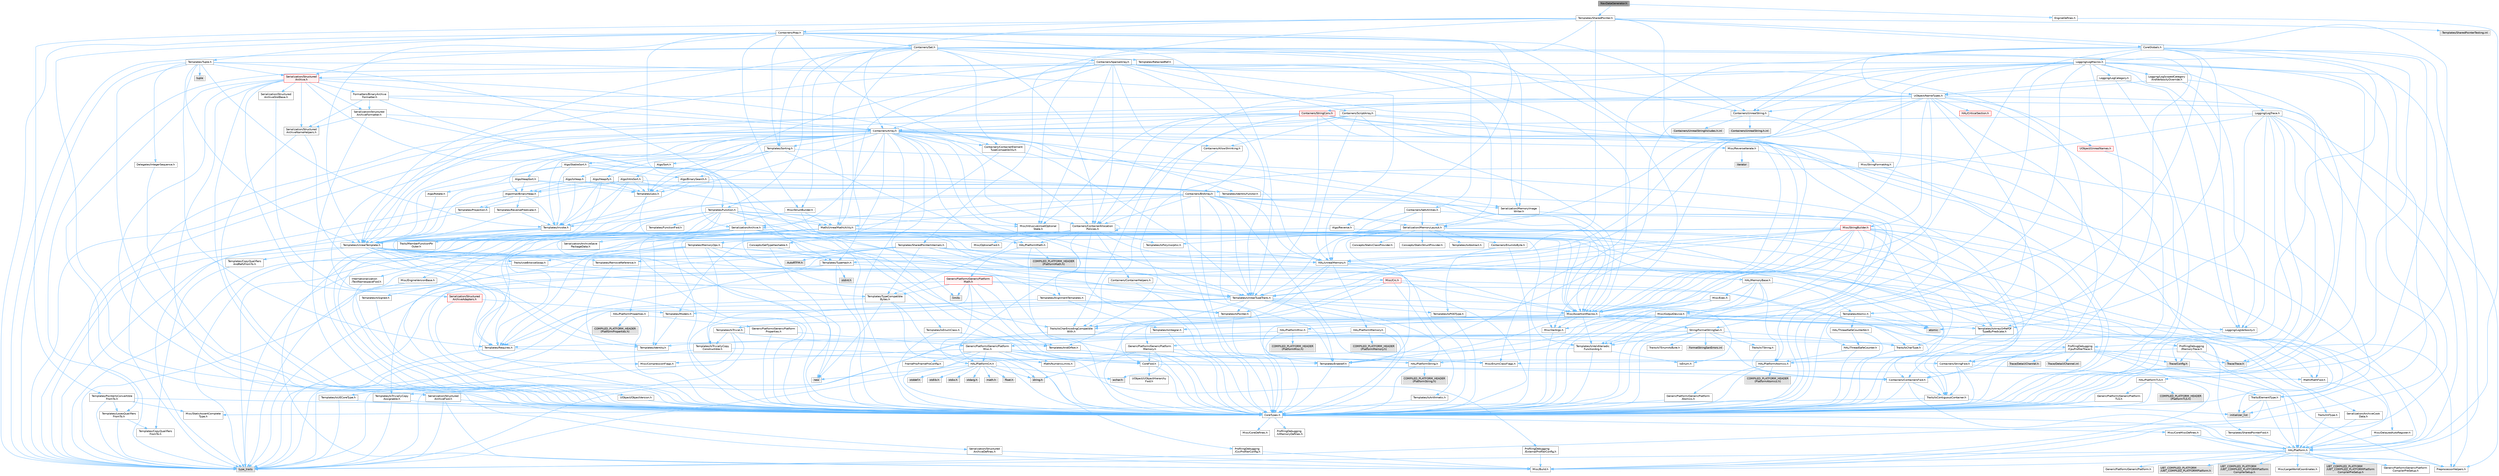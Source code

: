 digraph "NavDataGenerator.h"
{
 // INTERACTIVE_SVG=YES
 // LATEX_PDF_SIZE
  bgcolor="transparent";
  edge [fontname=Helvetica,fontsize=10,labelfontname=Helvetica,labelfontsize=10];
  node [fontname=Helvetica,fontsize=10,shape=box,height=0.2,width=0.4];
  Node1 [id="Node000001",label="NavDataGenerator.h",height=0.2,width=0.4,color="gray40", fillcolor="grey60", style="filled", fontcolor="black",tooltip=" "];
  Node1 -> Node2 [id="edge1_Node000001_Node000002",color="steelblue1",style="solid",tooltip=" "];
  Node2 [id="Node000002",label="EngineDefines.h",height=0.2,width=0.4,color="grey40", fillcolor="white", style="filled",URL="$de/d63/EngineDefines_8h.html",tooltip=" "];
  Node2 -> Node3 [id="edge2_Node000002_Node000003",color="steelblue1",style="solid",tooltip=" "];
  Node3 [id="Node000003",label="HAL/Platform.h",height=0.2,width=0.4,color="grey40", fillcolor="white", style="filled",URL="$d9/dd0/Platform_8h.html",tooltip=" "];
  Node3 -> Node4 [id="edge3_Node000003_Node000004",color="steelblue1",style="solid",tooltip=" "];
  Node4 [id="Node000004",label="Misc/Build.h",height=0.2,width=0.4,color="grey40", fillcolor="white", style="filled",URL="$d3/dbb/Build_8h.html",tooltip=" "];
  Node3 -> Node5 [id="edge4_Node000003_Node000005",color="steelblue1",style="solid",tooltip=" "];
  Node5 [id="Node000005",label="Misc/LargeWorldCoordinates.h",height=0.2,width=0.4,color="grey40", fillcolor="white", style="filled",URL="$d2/dcb/LargeWorldCoordinates_8h.html",tooltip=" "];
  Node3 -> Node6 [id="edge5_Node000003_Node000006",color="steelblue1",style="solid",tooltip=" "];
  Node6 [id="Node000006",label="type_traits",height=0.2,width=0.4,color="grey60", fillcolor="#E0E0E0", style="filled",tooltip=" "];
  Node3 -> Node7 [id="edge6_Node000003_Node000007",color="steelblue1",style="solid",tooltip=" "];
  Node7 [id="Node000007",label="PreprocessorHelpers.h",height=0.2,width=0.4,color="grey40", fillcolor="white", style="filled",URL="$db/ddb/PreprocessorHelpers_8h.html",tooltip=" "];
  Node3 -> Node8 [id="edge7_Node000003_Node000008",color="steelblue1",style="solid",tooltip=" "];
  Node8 [id="Node000008",label="UBT_COMPILED_PLATFORM\l/UBT_COMPILED_PLATFORMPlatform\lCompilerPreSetup.h",height=0.2,width=0.4,color="grey60", fillcolor="#E0E0E0", style="filled",tooltip=" "];
  Node3 -> Node9 [id="edge8_Node000003_Node000009",color="steelblue1",style="solid",tooltip=" "];
  Node9 [id="Node000009",label="GenericPlatform/GenericPlatform\lCompilerPreSetup.h",height=0.2,width=0.4,color="grey40", fillcolor="white", style="filled",URL="$d9/dc8/GenericPlatformCompilerPreSetup_8h.html",tooltip=" "];
  Node3 -> Node10 [id="edge9_Node000003_Node000010",color="steelblue1",style="solid",tooltip=" "];
  Node10 [id="Node000010",label="GenericPlatform/GenericPlatform.h",height=0.2,width=0.4,color="grey40", fillcolor="white", style="filled",URL="$d6/d84/GenericPlatform_8h.html",tooltip=" "];
  Node3 -> Node11 [id="edge10_Node000003_Node000011",color="steelblue1",style="solid",tooltip=" "];
  Node11 [id="Node000011",label="UBT_COMPILED_PLATFORM\l/UBT_COMPILED_PLATFORMPlatform.h",height=0.2,width=0.4,color="grey60", fillcolor="#E0E0E0", style="filled",tooltip=" "];
  Node3 -> Node12 [id="edge11_Node000003_Node000012",color="steelblue1",style="solid",tooltip=" "];
  Node12 [id="Node000012",label="UBT_COMPILED_PLATFORM\l/UBT_COMPILED_PLATFORMPlatform\lCompilerSetup.h",height=0.2,width=0.4,color="grey60", fillcolor="#E0E0E0", style="filled",tooltip=" "];
  Node1 -> Node13 [id="edge12_Node000001_Node000013",color="steelblue1",style="solid",tooltip=" "];
  Node13 [id="Node000013",label="Templates/SharedPointer.h",height=0.2,width=0.4,color="grey40", fillcolor="white", style="filled",URL="$d2/d17/SharedPointer_8h.html",tooltip=" "];
  Node13 -> Node14 [id="edge13_Node000013_Node000014",color="steelblue1",style="solid",tooltip=" "];
  Node14 [id="Node000014",label="CoreTypes.h",height=0.2,width=0.4,color="grey40", fillcolor="white", style="filled",URL="$dc/dec/CoreTypes_8h.html",tooltip=" "];
  Node14 -> Node3 [id="edge14_Node000014_Node000003",color="steelblue1",style="solid",tooltip=" "];
  Node14 -> Node15 [id="edge15_Node000014_Node000015",color="steelblue1",style="solid",tooltip=" "];
  Node15 [id="Node000015",label="ProfilingDebugging\l/UMemoryDefines.h",height=0.2,width=0.4,color="grey40", fillcolor="white", style="filled",URL="$d2/da2/UMemoryDefines_8h.html",tooltip=" "];
  Node14 -> Node16 [id="edge16_Node000014_Node000016",color="steelblue1",style="solid",tooltip=" "];
  Node16 [id="Node000016",label="Misc/CoreMiscDefines.h",height=0.2,width=0.4,color="grey40", fillcolor="white", style="filled",URL="$da/d38/CoreMiscDefines_8h.html",tooltip=" "];
  Node16 -> Node3 [id="edge17_Node000016_Node000003",color="steelblue1",style="solid",tooltip=" "];
  Node16 -> Node7 [id="edge18_Node000016_Node000007",color="steelblue1",style="solid",tooltip=" "];
  Node14 -> Node17 [id="edge19_Node000014_Node000017",color="steelblue1",style="solid",tooltip=" "];
  Node17 [id="Node000017",label="Misc/CoreDefines.h",height=0.2,width=0.4,color="grey40", fillcolor="white", style="filled",URL="$d3/dd2/CoreDefines_8h.html",tooltip=" "];
  Node13 -> Node18 [id="edge20_Node000013_Node000018",color="steelblue1",style="solid",tooltip=" "];
  Node18 [id="Node000018",label="Misc/IntrusiveUnsetOptional\lState.h",height=0.2,width=0.4,color="grey40", fillcolor="white", style="filled",URL="$d2/d0a/IntrusiveUnsetOptionalState_8h.html",tooltip=" "];
  Node18 -> Node19 [id="edge21_Node000018_Node000019",color="steelblue1",style="solid",tooltip=" "];
  Node19 [id="Node000019",label="Misc/OptionalFwd.h",height=0.2,width=0.4,color="grey40", fillcolor="white", style="filled",URL="$dc/d50/OptionalFwd_8h.html",tooltip=" "];
  Node13 -> Node20 [id="edge22_Node000013_Node000020",color="steelblue1",style="solid",tooltip=" "];
  Node20 [id="Node000020",label="Templates/PointerIsConvertible\lFromTo.h",height=0.2,width=0.4,color="grey40", fillcolor="white", style="filled",URL="$d6/d65/PointerIsConvertibleFromTo_8h.html",tooltip=" "];
  Node20 -> Node14 [id="edge23_Node000020_Node000014",color="steelblue1",style="solid",tooltip=" "];
  Node20 -> Node21 [id="edge24_Node000020_Node000021",color="steelblue1",style="solid",tooltip=" "];
  Node21 [id="Node000021",label="Misc/StaticAssertComplete\lType.h",height=0.2,width=0.4,color="grey40", fillcolor="white", style="filled",URL="$d5/d4e/StaticAssertCompleteType_8h.html",tooltip=" "];
  Node20 -> Node22 [id="edge25_Node000020_Node000022",color="steelblue1",style="solid",tooltip=" "];
  Node22 [id="Node000022",label="Templates/LosesQualifiers\lFromTo.h",height=0.2,width=0.4,color="grey40", fillcolor="white", style="filled",URL="$d2/db3/LosesQualifiersFromTo_8h.html",tooltip=" "];
  Node22 -> Node23 [id="edge26_Node000022_Node000023",color="steelblue1",style="solid",tooltip=" "];
  Node23 [id="Node000023",label="Templates/CopyQualifiers\lFromTo.h",height=0.2,width=0.4,color="grey40", fillcolor="white", style="filled",URL="$d5/db4/CopyQualifiersFromTo_8h.html",tooltip=" "];
  Node22 -> Node6 [id="edge27_Node000022_Node000006",color="steelblue1",style="solid",tooltip=" "];
  Node20 -> Node6 [id="edge28_Node000020_Node000006",color="steelblue1",style="solid",tooltip=" "];
  Node13 -> Node24 [id="edge29_Node000013_Node000024",color="steelblue1",style="solid",tooltip=" "];
  Node24 [id="Node000024",label="Misc/AssertionMacros.h",height=0.2,width=0.4,color="grey40", fillcolor="white", style="filled",URL="$d0/dfa/AssertionMacros_8h.html",tooltip=" "];
  Node24 -> Node14 [id="edge30_Node000024_Node000014",color="steelblue1",style="solid",tooltip=" "];
  Node24 -> Node3 [id="edge31_Node000024_Node000003",color="steelblue1",style="solid",tooltip=" "];
  Node24 -> Node25 [id="edge32_Node000024_Node000025",color="steelblue1",style="solid",tooltip=" "];
  Node25 [id="Node000025",label="HAL/PlatformMisc.h",height=0.2,width=0.4,color="grey40", fillcolor="white", style="filled",URL="$d0/df5/PlatformMisc_8h.html",tooltip=" "];
  Node25 -> Node14 [id="edge33_Node000025_Node000014",color="steelblue1",style="solid",tooltip=" "];
  Node25 -> Node26 [id="edge34_Node000025_Node000026",color="steelblue1",style="solid",tooltip=" "];
  Node26 [id="Node000026",label="GenericPlatform/GenericPlatform\lMisc.h",height=0.2,width=0.4,color="grey40", fillcolor="white", style="filled",URL="$db/d9a/GenericPlatformMisc_8h.html",tooltip=" "];
  Node26 -> Node27 [id="edge35_Node000026_Node000027",color="steelblue1",style="solid",tooltip=" "];
  Node27 [id="Node000027",label="Containers/StringFwd.h",height=0.2,width=0.4,color="grey40", fillcolor="white", style="filled",URL="$df/d37/StringFwd_8h.html",tooltip=" "];
  Node27 -> Node14 [id="edge36_Node000027_Node000014",color="steelblue1",style="solid",tooltip=" "];
  Node27 -> Node28 [id="edge37_Node000027_Node000028",color="steelblue1",style="solid",tooltip=" "];
  Node28 [id="Node000028",label="Traits/ElementType.h",height=0.2,width=0.4,color="grey40", fillcolor="white", style="filled",URL="$d5/d4f/ElementType_8h.html",tooltip=" "];
  Node28 -> Node3 [id="edge38_Node000028_Node000003",color="steelblue1",style="solid",tooltip=" "];
  Node28 -> Node29 [id="edge39_Node000028_Node000029",color="steelblue1",style="solid",tooltip=" "];
  Node29 [id="Node000029",label="initializer_list",height=0.2,width=0.4,color="grey60", fillcolor="#E0E0E0", style="filled",tooltip=" "];
  Node28 -> Node6 [id="edge40_Node000028_Node000006",color="steelblue1",style="solid",tooltip=" "];
  Node27 -> Node30 [id="edge41_Node000027_Node000030",color="steelblue1",style="solid",tooltip=" "];
  Node30 [id="Node000030",label="Traits/IsContiguousContainer.h",height=0.2,width=0.4,color="grey40", fillcolor="white", style="filled",URL="$d5/d3c/IsContiguousContainer_8h.html",tooltip=" "];
  Node30 -> Node14 [id="edge42_Node000030_Node000014",color="steelblue1",style="solid",tooltip=" "];
  Node30 -> Node21 [id="edge43_Node000030_Node000021",color="steelblue1",style="solid",tooltip=" "];
  Node30 -> Node29 [id="edge44_Node000030_Node000029",color="steelblue1",style="solid",tooltip=" "];
  Node26 -> Node31 [id="edge45_Node000026_Node000031",color="steelblue1",style="solid",tooltip=" "];
  Node31 [id="Node000031",label="CoreFwd.h",height=0.2,width=0.4,color="grey40", fillcolor="white", style="filled",URL="$d1/d1e/CoreFwd_8h.html",tooltip=" "];
  Node31 -> Node14 [id="edge46_Node000031_Node000014",color="steelblue1",style="solid",tooltip=" "];
  Node31 -> Node32 [id="edge47_Node000031_Node000032",color="steelblue1",style="solid",tooltip=" "];
  Node32 [id="Node000032",label="Containers/ContainersFwd.h",height=0.2,width=0.4,color="grey40", fillcolor="white", style="filled",URL="$d4/d0a/ContainersFwd_8h.html",tooltip=" "];
  Node32 -> Node3 [id="edge48_Node000032_Node000003",color="steelblue1",style="solid",tooltip=" "];
  Node32 -> Node14 [id="edge49_Node000032_Node000014",color="steelblue1",style="solid",tooltip=" "];
  Node32 -> Node30 [id="edge50_Node000032_Node000030",color="steelblue1",style="solid",tooltip=" "];
  Node31 -> Node33 [id="edge51_Node000031_Node000033",color="steelblue1",style="solid",tooltip=" "];
  Node33 [id="Node000033",label="Math/MathFwd.h",height=0.2,width=0.4,color="grey40", fillcolor="white", style="filled",URL="$d2/d10/MathFwd_8h.html",tooltip=" "];
  Node33 -> Node3 [id="edge52_Node000033_Node000003",color="steelblue1",style="solid",tooltip=" "];
  Node31 -> Node34 [id="edge53_Node000031_Node000034",color="steelblue1",style="solid",tooltip=" "];
  Node34 [id="Node000034",label="UObject/UObjectHierarchy\lFwd.h",height=0.2,width=0.4,color="grey40", fillcolor="white", style="filled",URL="$d3/d13/UObjectHierarchyFwd_8h.html",tooltip=" "];
  Node26 -> Node14 [id="edge54_Node000026_Node000014",color="steelblue1",style="solid",tooltip=" "];
  Node26 -> Node35 [id="edge55_Node000026_Node000035",color="steelblue1",style="solid",tooltip=" "];
  Node35 [id="Node000035",label="FramePro/FrameProConfig.h",height=0.2,width=0.4,color="grey40", fillcolor="white", style="filled",URL="$d7/d90/FrameProConfig_8h.html",tooltip=" "];
  Node26 -> Node36 [id="edge56_Node000026_Node000036",color="steelblue1",style="solid",tooltip=" "];
  Node36 [id="Node000036",label="HAL/PlatformCrt.h",height=0.2,width=0.4,color="grey40", fillcolor="white", style="filled",URL="$d8/d75/PlatformCrt_8h.html",tooltip=" "];
  Node36 -> Node37 [id="edge57_Node000036_Node000037",color="steelblue1",style="solid",tooltip=" "];
  Node37 [id="Node000037",label="new",height=0.2,width=0.4,color="grey60", fillcolor="#E0E0E0", style="filled",tooltip=" "];
  Node36 -> Node38 [id="edge58_Node000036_Node000038",color="steelblue1",style="solid",tooltip=" "];
  Node38 [id="Node000038",label="wchar.h",height=0.2,width=0.4,color="grey60", fillcolor="#E0E0E0", style="filled",tooltip=" "];
  Node36 -> Node39 [id="edge59_Node000036_Node000039",color="steelblue1",style="solid",tooltip=" "];
  Node39 [id="Node000039",label="stddef.h",height=0.2,width=0.4,color="grey60", fillcolor="#E0E0E0", style="filled",tooltip=" "];
  Node36 -> Node40 [id="edge60_Node000036_Node000040",color="steelblue1",style="solid",tooltip=" "];
  Node40 [id="Node000040",label="stdlib.h",height=0.2,width=0.4,color="grey60", fillcolor="#E0E0E0", style="filled",tooltip=" "];
  Node36 -> Node41 [id="edge61_Node000036_Node000041",color="steelblue1",style="solid",tooltip=" "];
  Node41 [id="Node000041",label="stdio.h",height=0.2,width=0.4,color="grey60", fillcolor="#E0E0E0", style="filled",tooltip=" "];
  Node36 -> Node42 [id="edge62_Node000036_Node000042",color="steelblue1",style="solid",tooltip=" "];
  Node42 [id="Node000042",label="stdarg.h",height=0.2,width=0.4,color="grey60", fillcolor="#E0E0E0", style="filled",tooltip=" "];
  Node36 -> Node43 [id="edge63_Node000036_Node000043",color="steelblue1",style="solid",tooltip=" "];
  Node43 [id="Node000043",label="math.h",height=0.2,width=0.4,color="grey60", fillcolor="#E0E0E0", style="filled",tooltip=" "];
  Node36 -> Node44 [id="edge64_Node000036_Node000044",color="steelblue1",style="solid",tooltip=" "];
  Node44 [id="Node000044",label="float.h",height=0.2,width=0.4,color="grey60", fillcolor="#E0E0E0", style="filled",tooltip=" "];
  Node36 -> Node45 [id="edge65_Node000036_Node000045",color="steelblue1",style="solid",tooltip=" "];
  Node45 [id="Node000045",label="string.h",height=0.2,width=0.4,color="grey60", fillcolor="#E0E0E0", style="filled",tooltip=" "];
  Node26 -> Node46 [id="edge66_Node000026_Node000046",color="steelblue1",style="solid",tooltip=" "];
  Node46 [id="Node000046",label="Math/NumericLimits.h",height=0.2,width=0.4,color="grey40", fillcolor="white", style="filled",URL="$df/d1b/NumericLimits_8h.html",tooltip=" "];
  Node46 -> Node14 [id="edge67_Node000046_Node000014",color="steelblue1",style="solid",tooltip=" "];
  Node26 -> Node47 [id="edge68_Node000026_Node000047",color="steelblue1",style="solid",tooltip=" "];
  Node47 [id="Node000047",label="Misc/CompressionFlags.h",height=0.2,width=0.4,color="grey40", fillcolor="white", style="filled",URL="$d9/d76/CompressionFlags_8h.html",tooltip=" "];
  Node26 -> Node48 [id="edge69_Node000026_Node000048",color="steelblue1",style="solid",tooltip=" "];
  Node48 [id="Node000048",label="Misc/EnumClassFlags.h",height=0.2,width=0.4,color="grey40", fillcolor="white", style="filled",URL="$d8/de7/EnumClassFlags_8h.html",tooltip=" "];
  Node26 -> Node49 [id="edge70_Node000026_Node000049",color="steelblue1",style="solid",tooltip=" "];
  Node49 [id="Node000049",label="ProfilingDebugging\l/CsvProfilerConfig.h",height=0.2,width=0.4,color="grey40", fillcolor="white", style="filled",URL="$d3/d88/CsvProfilerConfig_8h.html",tooltip=" "];
  Node49 -> Node4 [id="edge71_Node000049_Node000004",color="steelblue1",style="solid",tooltip=" "];
  Node26 -> Node50 [id="edge72_Node000026_Node000050",color="steelblue1",style="solid",tooltip=" "];
  Node50 [id="Node000050",label="ProfilingDebugging\l/ExternalProfilerConfig.h",height=0.2,width=0.4,color="grey40", fillcolor="white", style="filled",URL="$d3/dbb/ExternalProfilerConfig_8h.html",tooltip=" "];
  Node50 -> Node4 [id="edge73_Node000050_Node000004",color="steelblue1",style="solid",tooltip=" "];
  Node25 -> Node51 [id="edge74_Node000025_Node000051",color="steelblue1",style="solid",tooltip=" "];
  Node51 [id="Node000051",label="COMPILED_PLATFORM_HEADER\l(PlatformMisc.h)",height=0.2,width=0.4,color="grey60", fillcolor="#E0E0E0", style="filled",tooltip=" "];
  Node25 -> Node52 [id="edge75_Node000025_Node000052",color="steelblue1",style="solid",tooltip=" "];
  Node52 [id="Node000052",label="ProfilingDebugging\l/CpuProfilerTrace.h",height=0.2,width=0.4,color="grey40", fillcolor="white", style="filled",URL="$da/dcb/CpuProfilerTrace_8h.html",tooltip=" "];
  Node52 -> Node14 [id="edge76_Node000052_Node000014",color="steelblue1",style="solid",tooltip=" "];
  Node52 -> Node32 [id="edge77_Node000052_Node000032",color="steelblue1",style="solid",tooltip=" "];
  Node52 -> Node53 [id="edge78_Node000052_Node000053",color="steelblue1",style="solid",tooltip=" "];
  Node53 [id="Node000053",label="HAL/PlatformAtomics.h",height=0.2,width=0.4,color="grey40", fillcolor="white", style="filled",URL="$d3/d36/PlatformAtomics_8h.html",tooltip=" "];
  Node53 -> Node14 [id="edge79_Node000053_Node000014",color="steelblue1",style="solid",tooltip=" "];
  Node53 -> Node54 [id="edge80_Node000053_Node000054",color="steelblue1",style="solid",tooltip=" "];
  Node54 [id="Node000054",label="GenericPlatform/GenericPlatform\lAtomics.h",height=0.2,width=0.4,color="grey40", fillcolor="white", style="filled",URL="$da/d72/GenericPlatformAtomics_8h.html",tooltip=" "];
  Node54 -> Node14 [id="edge81_Node000054_Node000014",color="steelblue1",style="solid",tooltip=" "];
  Node53 -> Node55 [id="edge82_Node000053_Node000055",color="steelblue1",style="solid",tooltip=" "];
  Node55 [id="Node000055",label="COMPILED_PLATFORM_HEADER\l(PlatformAtomics.h)",height=0.2,width=0.4,color="grey60", fillcolor="#E0E0E0", style="filled",tooltip=" "];
  Node52 -> Node7 [id="edge83_Node000052_Node000007",color="steelblue1",style="solid",tooltip=" "];
  Node52 -> Node4 [id="edge84_Node000052_Node000004",color="steelblue1",style="solid",tooltip=" "];
  Node52 -> Node56 [id="edge85_Node000052_Node000056",color="steelblue1",style="solid",tooltip=" "];
  Node56 [id="Node000056",label="Trace/Config.h",height=0.2,width=0.4,color="grey60", fillcolor="#E0E0E0", style="filled",tooltip=" "];
  Node52 -> Node57 [id="edge86_Node000052_Node000057",color="steelblue1",style="solid",tooltip=" "];
  Node57 [id="Node000057",label="Trace/Detail/Channel.h",height=0.2,width=0.4,color="grey60", fillcolor="#E0E0E0", style="filled",tooltip=" "];
  Node52 -> Node58 [id="edge87_Node000052_Node000058",color="steelblue1",style="solid",tooltip=" "];
  Node58 [id="Node000058",label="Trace/Detail/Channel.inl",height=0.2,width=0.4,color="grey60", fillcolor="#E0E0E0", style="filled",tooltip=" "];
  Node52 -> Node59 [id="edge88_Node000052_Node000059",color="steelblue1",style="solid",tooltip=" "];
  Node59 [id="Node000059",label="Trace/Trace.h",height=0.2,width=0.4,color="grey60", fillcolor="#E0E0E0", style="filled",tooltip=" "];
  Node24 -> Node7 [id="edge89_Node000024_Node000007",color="steelblue1",style="solid",tooltip=" "];
  Node24 -> Node60 [id="edge90_Node000024_Node000060",color="steelblue1",style="solid",tooltip=" "];
  Node60 [id="Node000060",label="Templates/EnableIf.h",height=0.2,width=0.4,color="grey40", fillcolor="white", style="filled",URL="$d7/d60/EnableIf_8h.html",tooltip=" "];
  Node60 -> Node14 [id="edge91_Node000060_Node000014",color="steelblue1",style="solid",tooltip=" "];
  Node24 -> Node61 [id="edge92_Node000024_Node000061",color="steelblue1",style="solid",tooltip=" "];
  Node61 [id="Node000061",label="Templates/IsArrayOrRefOf\lTypeByPredicate.h",height=0.2,width=0.4,color="grey40", fillcolor="white", style="filled",URL="$d6/da1/IsArrayOrRefOfTypeByPredicate_8h.html",tooltip=" "];
  Node61 -> Node14 [id="edge93_Node000061_Node000014",color="steelblue1",style="solid",tooltip=" "];
  Node24 -> Node62 [id="edge94_Node000024_Node000062",color="steelblue1",style="solid",tooltip=" "];
  Node62 [id="Node000062",label="Templates/IsValidVariadic\lFunctionArg.h",height=0.2,width=0.4,color="grey40", fillcolor="white", style="filled",URL="$d0/dc8/IsValidVariadicFunctionArg_8h.html",tooltip=" "];
  Node62 -> Node14 [id="edge95_Node000062_Node000014",color="steelblue1",style="solid",tooltip=" "];
  Node62 -> Node63 [id="edge96_Node000062_Node000063",color="steelblue1",style="solid",tooltip=" "];
  Node63 [id="Node000063",label="IsEnum.h",height=0.2,width=0.4,color="grey40", fillcolor="white", style="filled",URL="$d4/de5/IsEnum_8h.html",tooltip=" "];
  Node62 -> Node6 [id="edge97_Node000062_Node000006",color="steelblue1",style="solid",tooltip=" "];
  Node24 -> Node64 [id="edge98_Node000024_Node000064",color="steelblue1",style="solid",tooltip=" "];
  Node64 [id="Node000064",label="Traits/IsCharEncodingCompatible\lWith.h",height=0.2,width=0.4,color="grey40", fillcolor="white", style="filled",URL="$df/dd1/IsCharEncodingCompatibleWith_8h.html",tooltip=" "];
  Node64 -> Node6 [id="edge99_Node000064_Node000006",color="steelblue1",style="solid",tooltip=" "];
  Node64 -> Node65 [id="edge100_Node000064_Node000065",color="steelblue1",style="solid",tooltip=" "];
  Node65 [id="Node000065",label="Traits/IsCharType.h",height=0.2,width=0.4,color="grey40", fillcolor="white", style="filled",URL="$db/d51/IsCharType_8h.html",tooltip=" "];
  Node65 -> Node14 [id="edge101_Node000065_Node000014",color="steelblue1",style="solid",tooltip=" "];
  Node24 -> Node66 [id="edge102_Node000024_Node000066",color="steelblue1",style="solid",tooltip=" "];
  Node66 [id="Node000066",label="Misc/VarArgs.h",height=0.2,width=0.4,color="grey40", fillcolor="white", style="filled",URL="$d5/d6f/VarArgs_8h.html",tooltip=" "];
  Node66 -> Node14 [id="edge103_Node000066_Node000014",color="steelblue1",style="solid",tooltip=" "];
  Node24 -> Node67 [id="edge104_Node000024_Node000067",color="steelblue1",style="solid",tooltip=" "];
  Node67 [id="Node000067",label="String/FormatStringSan.h",height=0.2,width=0.4,color="grey40", fillcolor="white", style="filled",URL="$d3/d8b/FormatStringSan_8h.html",tooltip=" "];
  Node67 -> Node6 [id="edge105_Node000067_Node000006",color="steelblue1",style="solid",tooltip=" "];
  Node67 -> Node14 [id="edge106_Node000067_Node000014",color="steelblue1",style="solid",tooltip=" "];
  Node67 -> Node68 [id="edge107_Node000067_Node000068",color="steelblue1",style="solid",tooltip=" "];
  Node68 [id="Node000068",label="Templates/Requires.h",height=0.2,width=0.4,color="grey40", fillcolor="white", style="filled",URL="$dc/d96/Requires_8h.html",tooltip=" "];
  Node68 -> Node60 [id="edge108_Node000068_Node000060",color="steelblue1",style="solid",tooltip=" "];
  Node68 -> Node6 [id="edge109_Node000068_Node000006",color="steelblue1",style="solid",tooltip=" "];
  Node67 -> Node69 [id="edge110_Node000067_Node000069",color="steelblue1",style="solid",tooltip=" "];
  Node69 [id="Node000069",label="Templates/Identity.h",height=0.2,width=0.4,color="grey40", fillcolor="white", style="filled",URL="$d0/dd5/Identity_8h.html",tooltip=" "];
  Node67 -> Node62 [id="edge111_Node000067_Node000062",color="steelblue1",style="solid",tooltip=" "];
  Node67 -> Node65 [id="edge112_Node000067_Node000065",color="steelblue1",style="solid",tooltip=" "];
  Node67 -> Node70 [id="edge113_Node000067_Node000070",color="steelblue1",style="solid",tooltip=" "];
  Node70 [id="Node000070",label="Traits/IsTEnumAsByte.h",height=0.2,width=0.4,color="grey40", fillcolor="white", style="filled",URL="$d1/de6/IsTEnumAsByte_8h.html",tooltip=" "];
  Node67 -> Node71 [id="edge114_Node000067_Node000071",color="steelblue1",style="solid",tooltip=" "];
  Node71 [id="Node000071",label="Traits/IsTString.h",height=0.2,width=0.4,color="grey40", fillcolor="white", style="filled",URL="$d0/df8/IsTString_8h.html",tooltip=" "];
  Node71 -> Node32 [id="edge115_Node000071_Node000032",color="steelblue1",style="solid",tooltip=" "];
  Node67 -> Node32 [id="edge116_Node000067_Node000032",color="steelblue1",style="solid",tooltip=" "];
  Node67 -> Node72 [id="edge117_Node000067_Node000072",color="steelblue1",style="solid",tooltip=" "];
  Node72 [id="Node000072",label="FormatStringSanErrors.inl",height=0.2,width=0.4,color="grey60", fillcolor="#E0E0E0", style="filled",tooltip=" "];
  Node24 -> Node73 [id="edge118_Node000024_Node000073",color="steelblue1",style="solid",tooltip=" "];
  Node73 [id="Node000073",label="atomic",height=0.2,width=0.4,color="grey60", fillcolor="#E0E0E0", style="filled",tooltip=" "];
  Node13 -> Node74 [id="edge119_Node000013_Node000074",color="steelblue1",style="solid",tooltip=" "];
  Node74 [id="Node000074",label="HAL/UnrealMemory.h",height=0.2,width=0.4,color="grey40", fillcolor="white", style="filled",URL="$d9/d96/UnrealMemory_8h.html",tooltip=" "];
  Node74 -> Node14 [id="edge120_Node000074_Node000014",color="steelblue1",style="solid",tooltip=" "];
  Node74 -> Node75 [id="edge121_Node000074_Node000075",color="steelblue1",style="solid",tooltip=" "];
  Node75 [id="Node000075",label="GenericPlatform/GenericPlatform\lMemory.h",height=0.2,width=0.4,color="grey40", fillcolor="white", style="filled",URL="$dd/d22/GenericPlatformMemory_8h.html",tooltip=" "];
  Node75 -> Node31 [id="edge122_Node000075_Node000031",color="steelblue1",style="solid",tooltip=" "];
  Node75 -> Node14 [id="edge123_Node000075_Node000014",color="steelblue1",style="solid",tooltip=" "];
  Node75 -> Node76 [id="edge124_Node000075_Node000076",color="steelblue1",style="solid",tooltip=" "];
  Node76 [id="Node000076",label="HAL/PlatformString.h",height=0.2,width=0.4,color="grey40", fillcolor="white", style="filled",URL="$db/db5/PlatformString_8h.html",tooltip=" "];
  Node76 -> Node14 [id="edge125_Node000076_Node000014",color="steelblue1",style="solid",tooltip=" "];
  Node76 -> Node77 [id="edge126_Node000076_Node000077",color="steelblue1",style="solid",tooltip=" "];
  Node77 [id="Node000077",label="COMPILED_PLATFORM_HEADER\l(PlatformString.h)",height=0.2,width=0.4,color="grey60", fillcolor="#E0E0E0", style="filled",tooltip=" "];
  Node75 -> Node45 [id="edge127_Node000075_Node000045",color="steelblue1",style="solid",tooltip=" "];
  Node75 -> Node38 [id="edge128_Node000075_Node000038",color="steelblue1",style="solid",tooltip=" "];
  Node74 -> Node78 [id="edge129_Node000074_Node000078",color="steelblue1",style="solid",tooltip=" "];
  Node78 [id="Node000078",label="HAL/MemoryBase.h",height=0.2,width=0.4,color="grey40", fillcolor="white", style="filled",URL="$d6/d9f/MemoryBase_8h.html",tooltip=" "];
  Node78 -> Node14 [id="edge130_Node000078_Node000014",color="steelblue1",style="solid",tooltip=" "];
  Node78 -> Node53 [id="edge131_Node000078_Node000053",color="steelblue1",style="solid",tooltip=" "];
  Node78 -> Node36 [id="edge132_Node000078_Node000036",color="steelblue1",style="solid",tooltip=" "];
  Node78 -> Node79 [id="edge133_Node000078_Node000079",color="steelblue1",style="solid",tooltip=" "];
  Node79 [id="Node000079",label="Misc/Exec.h",height=0.2,width=0.4,color="grey40", fillcolor="white", style="filled",URL="$de/ddb/Exec_8h.html",tooltip=" "];
  Node79 -> Node14 [id="edge134_Node000079_Node000014",color="steelblue1",style="solid",tooltip=" "];
  Node79 -> Node24 [id="edge135_Node000079_Node000024",color="steelblue1",style="solid",tooltip=" "];
  Node78 -> Node80 [id="edge136_Node000078_Node000080",color="steelblue1",style="solid",tooltip=" "];
  Node80 [id="Node000080",label="Misc/OutputDevice.h",height=0.2,width=0.4,color="grey40", fillcolor="white", style="filled",URL="$d7/d32/OutputDevice_8h.html",tooltip=" "];
  Node80 -> Node31 [id="edge137_Node000080_Node000031",color="steelblue1",style="solid",tooltip=" "];
  Node80 -> Node14 [id="edge138_Node000080_Node000014",color="steelblue1",style="solid",tooltip=" "];
  Node80 -> Node81 [id="edge139_Node000080_Node000081",color="steelblue1",style="solid",tooltip=" "];
  Node81 [id="Node000081",label="Logging/LogVerbosity.h",height=0.2,width=0.4,color="grey40", fillcolor="white", style="filled",URL="$d2/d8f/LogVerbosity_8h.html",tooltip=" "];
  Node81 -> Node14 [id="edge140_Node000081_Node000014",color="steelblue1",style="solid",tooltip=" "];
  Node80 -> Node66 [id="edge141_Node000080_Node000066",color="steelblue1",style="solid",tooltip=" "];
  Node80 -> Node61 [id="edge142_Node000080_Node000061",color="steelblue1",style="solid",tooltip=" "];
  Node80 -> Node62 [id="edge143_Node000080_Node000062",color="steelblue1",style="solid",tooltip=" "];
  Node80 -> Node64 [id="edge144_Node000080_Node000064",color="steelblue1",style="solid",tooltip=" "];
  Node78 -> Node82 [id="edge145_Node000078_Node000082",color="steelblue1",style="solid",tooltip=" "];
  Node82 [id="Node000082",label="Templates/Atomic.h",height=0.2,width=0.4,color="grey40", fillcolor="white", style="filled",URL="$d3/d91/Atomic_8h.html",tooltip=" "];
  Node82 -> Node83 [id="edge146_Node000082_Node000083",color="steelblue1",style="solid",tooltip=" "];
  Node83 [id="Node000083",label="HAL/ThreadSafeCounter.h",height=0.2,width=0.4,color="grey40", fillcolor="white", style="filled",URL="$dc/dc9/ThreadSafeCounter_8h.html",tooltip=" "];
  Node83 -> Node14 [id="edge147_Node000083_Node000014",color="steelblue1",style="solid",tooltip=" "];
  Node83 -> Node53 [id="edge148_Node000083_Node000053",color="steelblue1",style="solid",tooltip=" "];
  Node82 -> Node84 [id="edge149_Node000082_Node000084",color="steelblue1",style="solid",tooltip=" "];
  Node84 [id="Node000084",label="HAL/ThreadSafeCounter64.h",height=0.2,width=0.4,color="grey40", fillcolor="white", style="filled",URL="$d0/d12/ThreadSafeCounter64_8h.html",tooltip=" "];
  Node84 -> Node14 [id="edge150_Node000084_Node000014",color="steelblue1",style="solid",tooltip=" "];
  Node84 -> Node83 [id="edge151_Node000084_Node000083",color="steelblue1",style="solid",tooltip=" "];
  Node82 -> Node85 [id="edge152_Node000082_Node000085",color="steelblue1",style="solid",tooltip=" "];
  Node85 [id="Node000085",label="Templates/IsIntegral.h",height=0.2,width=0.4,color="grey40", fillcolor="white", style="filled",URL="$da/d64/IsIntegral_8h.html",tooltip=" "];
  Node85 -> Node14 [id="edge153_Node000085_Node000014",color="steelblue1",style="solid",tooltip=" "];
  Node82 -> Node86 [id="edge154_Node000082_Node000086",color="steelblue1",style="solid",tooltip=" "];
  Node86 [id="Node000086",label="Templates/IsTrivial.h",height=0.2,width=0.4,color="grey40", fillcolor="white", style="filled",URL="$da/d4c/IsTrivial_8h.html",tooltip=" "];
  Node86 -> Node87 [id="edge155_Node000086_Node000087",color="steelblue1",style="solid",tooltip=" "];
  Node87 [id="Node000087",label="Templates/AndOrNot.h",height=0.2,width=0.4,color="grey40", fillcolor="white", style="filled",URL="$db/d0a/AndOrNot_8h.html",tooltip=" "];
  Node87 -> Node14 [id="edge156_Node000087_Node000014",color="steelblue1",style="solid",tooltip=" "];
  Node86 -> Node88 [id="edge157_Node000086_Node000088",color="steelblue1",style="solid",tooltip=" "];
  Node88 [id="Node000088",label="Templates/IsTriviallyCopy\lConstructible.h",height=0.2,width=0.4,color="grey40", fillcolor="white", style="filled",URL="$d3/d78/IsTriviallyCopyConstructible_8h.html",tooltip=" "];
  Node88 -> Node14 [id="edge158_Node000088_Node000014",color="steelblue1",style="solid",tooltip=" "];
  Node88 -> Node6 [id="edge159_Node000088_Node000006",color="steelblue1",style="solid",tooltip=" "];
  Node86 -> Node89 [id="edge160_Node000086_Node000089",color="steelblue1",style="solid",tooltip=" "];
  Node89 [id="Node000089",label="Templates/IsTriviallyCopy\lAssignable.h",height=0.2,width=0.4,color="grey40", fillcolor="white", style="filled",URL="$d2/df2/IsTriviallyCopyAssignable_8h.html",tooltip=" "];
  Node89 -> Node14 [id="edge161_Node000089_Node000014",color="steelblue1",style="solid",tooltip=" "];
  Node89 -> Node6 [id="edge162_Node000089_Node000006",color="steelblue1",style="solid",tooltip=" "];
  Node86 -> Node6 [id="edge163_Node000086_Node000006",color="steelblue1",style="solid",tooltip=" "];
  Node82 -> Node90 [id="edge164_Node000082_Node000090",color="steelblue1",style="solid",tooltip=" "];
  Node90 [id="Node000090",label="Traits/IntType.h",height=0.2,width=0.4,color="grey40", fillcolor="white", style="filled",URL="$d7/deb/IntType_8h.html",tooltip=" "];
  Node90 -> Node3 [id="edge165_Node000090_Node000003",color="steelblue1",style="solid",tooltip=" "];
  Node82 -> Node73 [id="edge166_Node000082_Node000073",color="steelblue1",style="solid",tooltip=" "];
  Node74 -> Node91 [id="edge167_Node000074_Node000091",color="steelblue1",style="solid",tooltip=" "];
  Node91 [id="Node000091",label="HAL/PlatformMemory.h",height=0.2,width=0.4,color="grey40", fillcolor="white", style="filled",URL="$de/d68/PlatformMemory_8h.html",tooltip=" "];
  Node91 -> Node14 [id="edge168_Node000091_Node000014",color="steelblue1",style="solid",tooltip=" "];
  Node91 -> Node75 [id="edge169_Node000091_Node000075",color="steelblue1",style="solid",tooltip=" "];
  Node91 -> Node92 [id="edge170_Node000091_Node000092",color="steelblue1",style="solid",tooltip=" "];
  Node92 [id="Node000092",label="COMPILED_PLATFORM_HEADER\l(PlatformMemory.h)",height=0.2,width=0.4,color="grey60", fillcolor="#E0E0E0", style="filled",tooltip=" "];
  Node74 -> Node93 [id="edge171_Node000074_Node000093",color="steelblue1",style="solid",tooltip=" "];
  Node93 [id="Node000093",label="ProfilingDebugging\l/MemoryTrace.h",height=0.2,width=0.4,color="grey40", fillcolor="white", style="filled",URL="$da/dd7/MemoryTrace_8h.html",tooltip=" "];
  Node93 -> Node3 [id="edge172_Node000093_Node000003",color="steelblue1",style="solid",tooltip=" "];
  Node93 -> Node48 [id="edge173_Node000093_Node000048",color="steelblue1",style="solid",tooltip=" "];
  Node93 -> Node56 [id="edge174_Node000093_Node000056",color="steelblue1",style="solid",tooltip=" "];
  Node93 -> Node59 [id="edge175_Node000093_Node000059",color="steelblue1",style="solid",tooltip=" "];
  Node74 -> Node94 [id="edge176_Node000074_Node000094",color="steelblue1",style="solid",tooltip=" "];
  Node94 [id="Node000094",label="Templates/IsPointer.h",height=0.2,width=0.4,color="grey40", fillcolor="white", style="filled",URL="$d7/d05/IsPointer_8h.html",tooltip=" "];
  Node94 -> Node14 [id="edge177_Node000094_Node000014",color="steelblue1",style="solid",tooltip=" "];
  Node13 -> Node95 [id="edge178_Node000013_Node000095",color="steelblue1",style="solid",tooltip=" "];
  Node95 [id="Node000095",label="Containers/Array.h",height=0.2,width=0.4,color="grey40", fillcolor="white", style="filled",URL="$df/dd0/Array_8h.html",tooltip=" "];
  Node95 -> Node14 [id="edge179_Node000095_Node000014",color="steelblue1",style="solid",tooltip=" "];
  Node95 -> Node24 [id="edge180_Node000095_Node000024",color="steelblue1",style="solid",tooltip=" "];
  Node95 -> Node18 [id="edge181_Node000095_Node000018",color="steelblue1",style="solid",tooltip=" "];
  Node95 -> Node96 [id="edge182_Node000095_Node000096",color="steelblue1",style="solid",tooltip=" "];
  Node96 [id="Node000096",label="Misc/ReverseIterate.h",height=0.2,width=0.4,color="grey40", fillcolor="white", style="filled",URL="$db/de3/ReverseIterate_8h.html",tooltip=" "];
  Node96 -> Node3 [id="edge183_Node000096_Node000003",color="steelblue1",style="solid",tooltip=" "];
  Node96 -> Node97 [id="edge184_Node000096_Node000097",color="steelblue1",style="solid",tooltip=" "];
  Node97 [id="Node000097",label="iterator",height=0.2,width=0.4,color="grey60", fillcolor="#E0E0E0", style="filled",tooltip=" "];
  Node95 -> Node74 [id="edge185_Node000095_Node000074",color="steelblue1",style="solid",tooltip=" "];
  Node95 -> Node98 [id="edge186_Node000095_Node000098",color="steelblue1",style="solid",tooltip=" "];
  Node98 [id="Node000098",label="Templates/UnrealTypeTraits.h",height=0.2,width=0.4,color="grey40", fillcolor="white", style="filled",URL="$d2/d2d/UnrealTypeTraits_8h.html",tooltip=" "];
  Node98 -> Node14 [id="edge187_Node000098_Node000014",color="steelblue1",style="solid",tooltip=" "];
  Node98 -> Node94 [id="edge188_Node000098_Node000094",color="steelblue1",style="solid",tooltip=" "];
  Node98 -> Node24 [id="edge189_Node000098_Node000024",color="steelblue1",style="solid",tooltip=" "];
  Node98 -> Node87 [id="edge190_Node000098_Node000087",color="steelblue1",style="solid",tooltip=" "];
  Node98 -> Node60 [id="edge191_Node000098_Node000060",color="steelblue1",style="solid",tooltip=" "];
  Node98 -> Node99 [id="edge192_Node000098_Node000099",color="steelblue1",style="solid",tooltip=" "];
  Node99 [id="Node000099",label="Templates/IsArithmetic.h",height=0.2,width=0.4,color="grey40", fillcolor="white", style="filled",URL="$d2/d5d/IsArithmetic_8h.html",tooltip=" "];
  Node99 -> Node14 [id="edge193_Node000099_Node000014",color="steelblue1",style="solid",tooltip=" "];
  Node98 -> Node63 [id="edge194_Node000098_Node000063",color="steelblue1",style="solid",tooltip=" "];
  Node98 -> Node100 [id="edge195_Node000098_Node000100",color="steelblue1",style="solid",tooltip=" "];
  Node100 [id="Node000100",label="Templates/Models.h",height=0.2,width=0.4,color="grey40", fillcolor="white", style="filled",URL="$d3/d0c/Models_8h.html",tooltip=" "];
  Node100 -> Node69 [id="edge196_Node000100_Node000069",color="steelblue1",style="solid",tooltip=" "];
  Node98 -> Node101 [id="edge197_Node000098_Node000101",color="steelblue1",style="solid",tooltip=" "];
  Node101 [id="Node000101",label="Templates/IsPODType.h",height=0.2,width=0.4,color="grey40", fillcolor="white", style="filled",URL="$d7/db1/IsPODType_8h.html",tooltip=" "];
  Node101 -> Node14 [id="edge198_Node000101_Node000014",color="steelblue1",style="solid",tooltip=" "];
  Node98 -> Node102 [id="edge199_Node000098_Node000102",color="steelblue1",style="solid",tooltip=" "];
  Node102 [id="Node000102",label="Templates/IsUECoreType.h",height=0.2,width=0.4,color="grey40", fillcolor="white", style="filled",URL="$d1/db8/IsUECoreType_8h.html",tooltip=" "];
  Node102 -> Node14 [id="edge200_Node000102_Node000014",color="steelblue1",style="solid",tooltip=" "];
  Node102 -> Node6 [id="edge201_Node000102_Node000006",color="steelblue1",style="solid",tooltip=" "];
  Node98 -> Node88 [id="edge202_Node000098_Node000088",color="steelblue1",style="solid",tooltip=" "];
  Node95 -> Node103 [id="edge203_Node000095_Node000103",color="steelblue1",style="solid",tooltip=" "];
  Node103 [id="Node000103",label="Templates/UnrealTemplate.h",height=0.2,width=0.4,color="grey40", fillcolor="white", style="filled",URL="$d4/d24/UnrealTemplate_8h.html",tooltip=" "];
  Node103 -> Node14 [id="edge204_Node000103_Node000014",color="steelblue1",style="solid",tooltip=" "];
  Node103 -> Node94 [id="edge205_Node000103_Node000094",color="steelblue1",style="solid",tooltip=" "];
  Node103 -> Node74 [id="edge206_Node000103_Node000074",color="steelblue1",style="solid",tooltip=" "];
  Node103 -> Node104 [id="edge207_Node000103_Node000104",color="steelblue1",style="solid",tooltip=" "];
  Node104 [id="Node000104",label="Templates/CopyQualifiers\lAndRefsFromTo.h",height=0.2,width=0.4,color="grey40", fillcolor="white", style="filled",URL="$d3/db3/CopyQualifiersAndRefsFromTo_8h.html",tooltip=" "];
  Node104 -> Node23 [id="edge208_Node000104_Node000023",color="steelblue1",style="solid",tooltip=" "];
  Node103 -> Node98 [id="edge209_Node000103_Node000098",color="steelblue1",style="solid",tooltip=" "];
  Node103 -> Node105 [id="edge210_Node000103_Node000105",color="steelblue1",style="solid",tooltip=" "];
  Node105 [id="Node000105",label="Templates/RemoveReference.h",height=0.2,width=0.4,color="grey40", fillcolor="white", style="filled",URL="$da/dbe/RemoveReference_8h.html",tooltip=" "];
  Node105 -> Node14 [id="edge211_Node000105_Node000014",color="steelblue1",style="solid",tooltip=" "];
  Node103 -> Node68 [id="edge212_Node000103_Node000068",color="steelblue1",style="solid",tooltip=" "];
  Node103 -> Node106 [id="edge213_Node000103_Node000106",color="steelblue1",style="solid",tooltip=" "];
  Node106 [id="Node000106",label="Templates/TypeCompatible\lBytes.h",height=0.2,width=0.4,color="grey40", fillcolor="white", style="filled",URL="$df/d0a/TypeCompatibleBytes_8h.html",tooltip=" "];
  Node106 -> Node14 [id="edge214_Node000106_Node000014",color="steelblue1",style="solid",tooltip=" "];
  Node106 -> Node45 [id="edge215_Node000106_Node000045",color="steelblue1",style="solid",tooltip=" "];
  Node106 -> Node37 [id="edge216_Node000106_Node000037",color="steelblue1",style="solid",tooltip=" "];
  Node106 -> Node6 [id="edge217_Node000106_Node000006",color="steelblue1",style="solid",tooltip=" "];
  Node103 -> Node69 [id="edge218_Node000103_Node000069",color="steelblue1",style="solid",tooltip=" "];
  Node103 -> Node30 [id="edge219_Node000103_Node000030",color="steelblue1",style="solid",tooltip=" "];
  Node103 -> Node107 [id="edge220_Node000103_Node000107",color="steelblue1",style="solid",tooltip=" "];
  Node107 [id="Node000107",label="Traits/UseBitwiseSwap.h",height=0.2,width=0.4,color="grey40", fillcolor="white", style="filled",URL="$db/df3/UseBitwiseSwap_8h.html",tooltip=" "];
  Node107 -> Node14 [id="edge221_Node000107_Node000014",color="steelblue1",style="solid",tooltip=" "];
  Node107 -> Node6 [id="edge222_Node000107_Node000006",color="steelblue1",style="solid",tooltip=" "];
  Node103 -> Node6 [id="edge223_Node000103_Node000006",color="steelblue1",style="solid",tooltip=" "];
  Node95 -> Node108 [id="edge224_Node000095_Node000108",color="steelblue1",style="solid",tooltip=" "];
  Node108 [id="Node000108",label="Containers/AllowShrinking.h",height=0.2,width=0.4,color="grey40", fillcolor="white", style="filled",URL="$d7/d1a/AllowShrinking_8h.html",tooltip=" "];
  Node108 -> Node14 [id="edge225_Node000108_Node000014",color="steelblue1",style="solid",tooltip=" "];
  Node95 -> Node109 [id="edge226_Node000095_Node000109",color="steelblue1",style="solid",tooltip=" "];
  Node109 [id="Node000109",label="Containers/ContainerAllocation\lPolicies.h",height=0.2,width=0.4,color="grey40", fillcolor="white", style="filled",URL="$d7/dff/ContainerAllocationPolicies_8h.html",tooltip=" "];
  Node109 -> Node14 [id="edge227_Node000109_Node000014",color="steelblue1",style="solid",tooltip=" "];
  Node109 -> Node110 [id="edge228_Node000109_Node000110",color="steelblue1",style="solid",tooltip=" "];
  Node110 [id="Node000110",label="Containers/ContainerHelpers.h",height=0.2,width=0.4,color="grey40", fillcolor="white", style="filled",URL="$d7/d33/ContainerHelpers_8h.html",tooltip=" "];
  Node110 -> Node14 [id="edge229_Node000110_Node000014",color="steelblue1",style="solid",tooltip=" "];
  Node109 -> Node109 [id="edge230_Node000109_Node000109",color="steelblue1",style="solid",tooltip=" "];
  Node109 -> Node111 [id="edge231_Node000109_Node000111",color="steelblue1",style="solid",tooltip=" "];
  Node111 [id="Node000111",label="HAL/PlatformMath.h",height=0.2,width=0.4,color="grey40", fillcolor="white", style="filled",URL="$dc/d53/PlatformMath_8h.html",tooltip=" "];
  Node111 -> Node14 [id="edge232_Node000111_Node000014",color="steelblue1",style="solid",tooltip=" "];
  Node111 -> Node112 [id="edge233_Node000111_Node000112",color="steelblue1",style="solid",tooltip=" "];
  Node112 [id="Node000112",label="GenericPlatform/GenericPlatform\lMath.h",height=0.2,width=0.4,color="red", fillcolor="#FFF0F0", style="filled",URL="$d5/d79/GenericPlatformMath_8h.html",tooltip=" "];
  Node112 -> Node14 [id="edge234_Node000112_Node000014",color="steelblue1",style="solid",tooltip=" "];
  Node112 -> Node32 [id="edge235_Node000112_Node000032",color="steelblue1",style="solid",tooltip=" "];
  Node112 -> Node36 [id="edge236_Node000112_Node000036",color="steelblue1",style="solid",tooltip=" "];
  Node112 -> Node87 [id="edge237_Node000112_Node000087",color="steelblue1",style="solid",tooltip=" "];
  Node112 -> Node98 [id="edge238_Node000112_Node000098",color="steelblue1",style="solid",tooltip=" "];
  Node112 -> Node68 [id="edge239_Node000112_Node000068",color="steelblue1",style="solid",tooltip=" "];
  Node112 -> Node106 [id="edge240_Node000112_Node000106",color="steelblue1",style="solid",tooltip=" "];
  Node112 -> Node117 [id="edge241_Node000112_Node000117",color="steelblue1",style="solid",tooltip=" "];
  Node117 [id="Node000117",label="limits",height=0.2,width=0.4,color="grey60", fillcolor="#E0E0E0", style="filled",tooltip=" "];
  Node112 -> Node6 [id="edge242_Node000112_Node000006",color="steelblue1",style="solid",tooltip=" "];
  Node111 -> Node118 [id="edge243_Node000111_Node000118",color="steelblue1",style="solid",tooltip=" "];
  Node118 [id="Node000118",label="COMPILED_PLATFORM_HEADER\l(PlatformMath.h)",height=0.2,width=0.4,color="grey60", fillcolor="#E0E0E0", style="filled",tooltip=" "];
  Node109 -> Node74 [id="edge244_Node000109_Node000074",color="steelblue1",style="solid",tooltip=" "];
  Node109 -> Node46 [id="edge245_Node000109_Node000046",color="steelblue1",style="solid",tooltip=" "];
  Node109 -> Node24 [id="edge246_Node000109_Node000024",color="steelblue1",style="solid",tooltip=" "];
  Node109 -> Node119 [id="edge247_Node000109_Node000119",color="steelblue1",style="solid",tooltip=" "];
  Node119 [id="Node000119",label="Templates/IsPolymorphic.h",height=0.2,width=0.4,color="grey40", fillcolor="white", style="filled",URL="$dc/d20/IsPolymorphic_8h.html",tooltip=" "];
  Node109 -> Node120 [id="edge248_Node000109_Node000120",color="steelblue1",style="solid",tooltip=" "];
  Node120 [id="Node000120",label="Templates/MemoryOps.h",height=0.2,width=0.4,color="grey40", fillcolor="white", style="filled",URL="$db/dea/MemoryOps_8h.html",tooltip=" "];
  Node120 -> Node14 [id="edge249_Node000120_Node000014",color="steelblue1",style="solid",tooltip=" "];
  Node120 -> Node74 [id="edge250_Node000120_Node000074",color="steelblue1",style="solid",tooltip=" "];
  Node120 -> Node89 [id="edge251_Node000120_Node000089",color="steelblue1",style="solid",tooltip=" "];
  Node120 -> Node88 [id="edge252_Node000120_Node000088",color="steelblue1",style="solid",tooltip=" "];
  Node120 -> Node68 [id="edge253_Node000120_Node000068",color="steelblue1",style="solid",tooltip=" "];
  Node120 -> Node98 [id="edge254_Node000120_Node000098",color="steelblue1",style="solid",tooltip=" "];
  Node120 -> Node107 [id="edge255_Node000120_Node000107",color="steelblue1",style="solid",tooltip=" "];
  Node120 -> Node37 [id="edge256_Node000120_Node000037",color="steelblue1",style="solid",tooltip=" "];
  Node120 -> Node6 [id="edge257_Node000120_Node000006",color="steelblue1",style="solid",tooltip=" "];
  Node109 -> Node106 [id="edge258_Node000109_Node000106",color="steelblue1",style="solid",tooltip=" "];
  Node109 -> Node6 [id="edge259_Node000109_Node000006",color="steelblue1",style="solid",tooltip=" "];
  Node95 -> Node121 [id="edge260_Node000095_Node000121",color="steelblue1",style="solid",tooltip=" "];
  Node121 [id="Node000121",label="Containers/ContainerElement\lTypeCompatibility.h",height=0.2,width=0.4,color="grey40", fillcolor="white", style="filled",URL="$df/ddf/ContainerElementTypeCompatibility_8h.html",tooltip=" "];
  Node121 -> Node14 [id="edge261_Node000121_Node000014",color="steelblue1",style="solid",tooltip=" "];
  Node121 -> Node98 [id="edge262_Node000121_Node000098",color="steelblue1",style="solid",tooltip=" "];
  Node95 -> Node122 [id="edge263_Node000095_Node000122",color="steelblue1",style="solid",tooltip=" "];
  Node122 [id="Node000122",label="Serialization/Archive.h",height=0.2,width=0.4,color="grey40", fillcolor="white", style="filled",URL="$d7/d3b/Archive_8h.html",tooltip=" "];
  Node122 -> Node31 [id="edge264_Node000122_Node000031",color="steelblue1",style="solid",tooltip=" "];
  Node122 -> Node14 [id="edge265_Node000122_Node000014",color="steelblue1",style="solid",tooltip=" "];
  Node122 -> Node123 [id="edge266_Node000122_Node000123",color="steelblue1",style="solid",tooltip=" "];
  Node123 [id="Node000123",label="HAL/PlatformProperties.h",height=0.2,width=0.4,color="grey40", fillcolor="white", style="filled",URL="$d9/db0/PlatformProperties_8h.html",tooltip=" "];
  Node123 -> Node14 [id="edge267_Node000123_Node000014",color="steelblue1",style="solid",tooltip=" "];
  Node123 -> Node124 [id="edge268_Node000123_Node000124",color="steelblue1",style="solid",tooltip=" "];
  Node124 [id="Node000124",label="GenericPlatform/GenericPlatform\lProperties.h",height=0.2,width=0.4,color="grey40", fillcolor="white", style="filled",URL="$d2/dcd/GenericPlatformProperties_8h.html",tooltip=" "];
  Node124 -> Node14 [id="edge269_Node000124_Node000014",color="steelblue1",style="solid",tooltip=" "];
  Node124 -> Node26 [id="edge270_Node000124_Node000026",color="steelblue1",style="solid",tooltip=" "];
  Node123 -> Node125 [id="edge271_Node000123_Node000125",color="steelblue1",style="solid",tooltip=" "];
  Node125 [id="Node000125",label="COMPILED_PLATFORM_HEADER\l(PlatformProperties.h)",height=0.2,width=0.4,color="grey60", fillcolor="#E0E0E0", style="filled",tooltip=" "];
  Node122 -> Node126 [id="edge272_Node000122_Node000126",color="steelblue1",style="solid",tooltip=" "];
  Node126 [id="Node000126",label="Internationalization\l/TextNamespaceFwd.h",height=0.2,width=0.4,color="grey40", fillcolor="white", style="filled",URL="$d8/d97/TextNamespaceFwd_8h.html",tooltip=" "];
  Node126 -> Node14 [id="edge273_Node000126_Node000014",color="steelblue1",style="solid",tooltip=" "];
  Node122 -> Node33 [id="edge274_Node000122_Node000033",color="steelblue1",style="solid",tooltip=" "];
  Node122 -> Node24 [id="edge275_Node000122_Node000024",color="steelblue1",style="solid",tooltip=" "];
  Node122 -> Node4 [id="edge276_Node000122_Node000004",color="steelblue1",style="solid",tooltip=" "];
  Node122 -> Node47 [id="edge277_Node000122_Node000047",color="steelblue1",style="solid",tooltip=" "];
  Node122 -> Node127 [id="edge278_Node000122_Node000127",color="steelblue1",style="solid",tooltip=" "];
  Node127 [id="Node000127",label="Misc/EngineVersionBase.h",height=0.2,width=0.4,color="grey40", fillcolor="white", style="filled",URL="$d5/d2b/EngineVersionBase_8h.html",tooltip=" "];
  Node127 -> Node14 [id="edge279_Node000127_Node000014",color="steelblue1",style="solid",tooltip=" "];
  Node122 -> Node66 [id="edge280_Node000122_Node000066",color="steelblue1",style="solid",tooltip=" "];
  Node122 -> Node128 [id="edge281_Node000122_Node000128",color="steelblue1",style="solid",tooltip=" "];
  Node128 [id="Node000128",label="Serialization/ArchiveCook\lData.h",height=0.2,width=0.4,color="grey40", fillcolor="white", style="filled",URL="$dc/db6/ArchiveCookData_8h.html",tooltip=" "];
  Node128 -> Node3 [id="edge282_Node000128_Node000003",color="steelblue1",style="solid",tooltip=" "];
  Node122 -> Node129 [id="edge283_Node000122_Node000129",color="steelblue1",style="solid",tooltip=" "];
  Node129 [id="Node000129",label="Serialization/ArchiveSave\lPackageData.h",height=0.2,width=0.4,color="grey40", fillcolor="white", style="filled",URL="$d1/d37/ArchiveSavePackageData_8h.html",tooltip=" "];
  Node122 -> Node60 [id="edge284_Node000122_Node000060",color="steelblue1",style="solid",tooltip=" "];
  Node122 -> Node61 [id="edge285_Node000122_Node000061",color="steelblue1",style="solid",tooltip=" "];
  Node122 -> Node130 [id="edge286_Node000122_Node000130",color="steelblue1",style="solid",tooltip=" "];
  Node130 [id="Node000130",label="Templates/IsEnumClass.h",height=0.2,width=0.4,color="grey40", fillcolor="white", style="filled",URL="$d7/d15/IsEnumClass_8h.html",tooltip=" "];
  Node130 -> Node14 [id="edge287_Node000130_Node000014",color="steelblue1",style="solid",tooltip=" "];
  Node130 -> Node87 [id="edge288_Node000130_Node000087",color="steelblue1",style="solid",tooltip=" "];
  Node122 -> Node116 [id="edge289_Node000122_Node000116",color="steelblue1",style="solid",tooltip=" "];
  Node116 [id="Node000116",label="Templates/IsSigned.h",height=0.2,width=0.4,color="grey40", fillcolor="white", style="filled",URL="$d8/dd8/IsSigned_8h.html",tooltip=" "];
  Node116 -> Node14 [id="edge290_Node000116_Node000014",color="steelblue1",style="solid",tooltip=" "];
  Node122 -> Node62 [id="edge291_Node000122_Node000062",color="steelblue1",style="solid",tooltip=" "];
  Node122 -> Node103 [id="edge292_Node000122_Node000103",color="steelblue1",style="solid",tooltip=" "];
  Node122 -> Node64 [id="edge293_Node000122_Node000064",color="steelblue1",style="solid",tooltip=" "];
  Node122 -> Node131 [id="edge294_Node000122_Node000131",color="steelblue1",style="solid",tooltip=" "];
  Node131 [id="Node000131",label="UObject/ObjectVersion.h",height=0.2,width=0.4,color="grey40", fillcolor="white", style="filled",URL="$da/d63/ObjectVersion_8h.html",tooltip=" "];
  Node131 -> Node14 [id="edge295_Node000131_Node000014",color="steelblue1",style="solid",tooltip=" "];
  Node95 -> Node132 [id="edge296_Node000095_Node000132",color="steelblue1",style="solid",tooltip=" "];
  Node132 [id="Node000132",label="Serialization/MemoryImage\lWriter.h",height=0.2,width=0.4,color="grey40", fillcolor="white", style="filled",URL="$d0/d08/MemoryImageWriter_8h.html",tooltip=" "];
  Node132 -> Node14 [id="edge297_Node000132_Node000014",color="steelblue1",style="solid",tooltip=" "];
  Node132 -> Node133 [id="edge298_Node000132_Node000133",color="steelblue1",style="solid",tooltip=" "];
  Node133 [id="Node000133",label="Serialization/MemoryLayout.h",height=0.2,width=0.4,color="grey40", fillcolor="white", style="filled",URL="$d7/d66/MemoryLayout_8h.html",tooltip=" "];
  Node133 -> Node134 [id="edge299_Node000133_Node000134",color="steelblue1",style="solid",tooltip=" "];
  Node134 [id="Node000134",label="Concepts/StaticClassProvider.h",height=0.2,width=0.4,color="grey40", fillcolor="white", style="filled",URL="$dd/d83/StaticClassProvider_8h.html",tooltip=" "];
  Node133 -> Node135 [id="edge300_Node000133_Node000135",color="steelblue1",style="solid",tooltip=" "];
  Node135 [id="Node000135",label="Concepts/StaticStructProvider.h",height=0.2,width=0.4,color="grey40", fillcolor="white", style="filled",URL="$d5/d77/StaticStructProvider_8h.html",tooltip=" "];
  Node133 -> Node136 [id="edge301_Node000133_Node000136",color="steelblue1",style="solid",tooltip=" "];
  Node136 [id="Node000136",label="Containers/EnumAsByte.h",height=0.2,width=0.4,color="grey40", fillcolor="white", style="filled",URL="$d6/d9a/EnumAsByte_8h.html",tooltip=" "];
  Node136 -> Node14 [id="edge302_Node000136_Node000014",color="steelblue1",style="solid",tooltip=" "];
  Node136 -> Node101 [id="edge303_Node000136_Node000101",color="steelblue1",style="solid",tooltip=" "];
  Node136 -> Node137 [id="edge304_Node000136_Node000137",color="steelblue1",style="solid",tooltip=" "];
  Node137 [id="Node000137",label="Templates/TypeHash.h",height=0.2,width=0.4,color="grey40", fillcolor="white", style="filled",URL="$d1/d62/TypeHash_8h.html",tooltip=" "];
  Node137 -> Node14 [id="edge305_Node000137_Node000014",color="steelblue1",style="solid",tooltip=" "];
  Node137 -> Node68 [id="edge306_Node000137_Node000068",color="steelblue1",style="solid",tooltip=" "];
  Node137 -> Node138 [id="edge307_Node000137_Node000138",color="steelblue1",style="solid",tooltip=" "];
  Node138 [id="Node000138",label="Misc/Crc.h",height=0.2,width=0.4,color="red", fillcolor="#FFF0F0", style="filled",URL="$d4/dd2/Crc_8h.html",tooltip=" "];
  Node138 -> Node14 [id="edge308_Node000138_Node000014",color="steelblue1",style="solid",tooltip=" "];
  Node138 -> Node76 [id="edge309_Node000138_Node000076",color="steelblue1",style="solid",tooltip=" "];
  Node138 -> Node24 [id="edge310_Node000138_Node000024",color="steelblue1",style="solid",tooltip=" "];
  Node138 -> Node98 [id="edge311_Node000138_Node000098",color="steelblue1",style="solid",tooltip=" "];
  Node138 -> Node65 [id="edge312_Node000138_Node000065",color="steelblue1",style="solid",tooltip=" "];
  Node137 -> Node143 [id="edge313_Node000137_Node000143",color="steelblue1",style="solid",tooltip=" "];
  Node143 [id="Node000143",label="stdint.h",height=0.2,width=0.4,color="grey60", fillcolor="#E0E0E0", style="filled",tooltip=" "];
  Node137 -> Node6 [id="edge314_Node000137_Node000006",color="steelblue1",style="solid",tooltip=" "];
  Node133 -> Node27 [id="edge315_Node000133_Node000027",color="steelblue1",style="solid",tooltip=" "];
  Node133 -> Node74 [id="edge316_Node000133_Node000074",color="steelblue1",style="solid",tooltip=" "];
  Node133 -> Node144 [id="edge317_Node000133_Node000144",color="steelblue1",style="solid",tooltip=" "];
  Node144 [id="Node000144",label="Misc/DelayedAutoRegister.h",height=0.2,width=0.4,color="grey40", fillcolor="white", style="filled",URL="$d1/dda/DelayedAutoRegister_8h.html",tooltip=" "];
  Node144 -> Node3 [id="edge318_Node000144_Node000003",color="steelblue1",style="solid",tooltip=" "];
  Node133 -> Node60 [id="edge319_Node000133_Node000060",color="steelblue1",style="solid",tooltip=" "];
  Node133 -> Node145 [id="edge320_Node000133_Node000145",color="steelblue1",style="solid",tooltip=" "];
  Node145 [id="Node000145",label="Templates/IsAbstract.h",height=0.2,width=0.4,color="grey40", fillcolor="white", style="filled",URL="$d8/db7/IsAbstract_8h.html",tooltip=" "];
  Node133 -> Node119 [id="edge321_Node000133_Node000119",color="steelblue1",style="solid",tooltip=" "];
  Node133 -> Node100 [id="edge322_Node000133_Node000100",color="steelblue1",style="solid",tooltip=" "];
  Node133 -> Node103 [id="edge323_Node000133_Node000103",color="steelblue1",style="solid",tooltip=" "];
  Node95 -> Node146 [id="edge324_Node000095_Node000146",color="steelblue1",style="solid",tooltip=" "];
  Node146 [id="Node000146",label="Algo/Heapify.h",height=0.2,width=0.4,color="grey40", fillcolor="white", style="filled",URL="$d0/d2a/Heapify_8h.html",tooltip=" "];
  Node146 -> Node147 [id="edge325_Node000146_Node000147",color="steelblue1",style="solid",tooltip=" "];
  Node147 [id="Node000147",label="Algo/Impl/BinaryHeap.h",height=0.2,width=0.4,color="grey40", fillcolor="white", style="filled",URL="$d7/da3/Algo_2Impl_2BinaryHeap_8h.html",tooltip=" "];
  Node147 -> Node148 [id="edge326_Node000147_Node000148",color="steelblue1",style="solid",tooltip=" "];
  Node148 [id="Node000148",label="Templates/Invoke.h",height=0.2,width=0.4,color="grey40", fillcolor="white", style="filled",URL="$d7/deb/Invoke_8h.html",tooltip=" "];
  Node148 -> Node14 [id="edge327_Node000148_Node000014",color="steelblue1",style="solid",tooltip=" "];
  Node148 -> Node149 [id="edge328_Node000148_Node000149",color="steelblue1",style="solid",tooltip=" "];
  Node149 [id="Node000149",label="Traits/MemberFunctionPtr\lOuter.h",height=0.2,width=0.4,color="grey40", fillcolor="white", style="filled",URL="$db/da7/MemberFunctionPtrOuter_8h.html",tooltip=" "];
  Node148 -> Node103 [id="edge329_Node000148_Node000103",color="steelblue1",style="solid",tooltip=" "];
  Node148 -> Node6 [id="edge330_Node000148_Node000006",color="steelblue1",style="solid",tooltip=" "];
  Node147 -> Node150 [id="edge331_Node000147_Node000150",color="steelblue1",style="solid",tooltip=" "];
  Node150 [id="Node000150",label="Templates/Projection.h",height=0.2,width=0.4,color="grey40", fillcolor="white", style="filled",URL="$d7/df0/Projection_8h.html",tooltip=" "];
  Node150 -> Node6 [id="edge332_Node000150_Node000006",color="steelblue1",style="solid",tooltip=" "];
  Node147 -> Node151 [id="edge333_Node000147_Node000151",color="steelblue1",style="solid",tooltip=" "];
  Node151 [id="Node000151",label="Templates/ReversePredicate.h",height=0.2,width=0.4,color="grey40", fillcolor="white", style="filled",URL="$d8/d28/ReversePredicate_8h.html",tooltip=" "];
  Node151 -> Node148 [id="edge334_Node000151_Node000148",color="steelblue1",style="solid",tooltip=" "];
  Node151 -> Node103 [id="edge335_Node000151_Node000103",color="steelblue1",style="solid",tooltip=" "];
  Node147 -> Node6 [id="edge336_Node000147_Node000006",color="steelblue1",style="solid",tooltip=" "];
  Node146 -> Node152 [id="edge337_Node000146_Node000152",color="steelblue1",style="solid",tooltip=" "];
  Node152 [id="Node000152",label="Templates/IdentityFunctor.h",height=0.2,width=0.4,color="grey40", fillcolor="white", style="filled",URL="$d7/d2e/IdentityFunctor_8h.html",tooltip=" "];
  Node152 -> Node3 [id="edge338_Node000152_Node000003",color="steelblue1",style="solid",tooltip=" "];
  Node146 -> Node148 [id="edge339_Node000146_Node000148",color="steelblue1",style="solid",tooltip=" "];
  Node146 -> Node153 [id="edge340_Node000146_Node000153",color="steelblue1",style="solid",tooltip=" "];
  Node153 [id="Node000153",label="Templates/Less.h",height=0.2,width=0.4,color="grey40", fillcolor="white", style="filled",URL="$de/dc8/Less_8h.html",tooltip=" "];
  Node153 -> Node14 [id="edge341_Node000153_Node000014",color="steelblue1",style="solid",tooltip=" "];
  Node153 -> Node103 [id="edge342_Node000153_Node000103",color="steelblue1",style="solid",tooltip=" "];
  Node146 -> Node103 [id="edge343_Node000146_Node000103",color="steelblue1",style="solid",tooltip=" "];
  Node95 -> Node154 [id="edge344_Node000095_Node000154",color="steelblue1",style="solid",tooltip=" "];
  Node154 [id="Node000154",label="Algo/HeapSort.h",height=0.2,width=0.4,color="grey40", fillcolor="white", style="filled",URL="$d3/d92/HeapSort_8h.html",tooltip=" "];
  Node154 -> Node147 [id="edge345_Node000154_Node000147",color="steelblue1",style="solid",tooltip=" "];
  Node154 -> Node152 [id="edge346_Node000154_Node000152",color="steelblue1",style="solid",tooltip=" "];
  Node154 -> Node153 [id="edge347_Node000154_Node000153",color="steelblue1",style="solid",tooltip=" "];
  Node154 -> Node103 [id="edge348_Node000154_Node000103",color="steelblue1",style="solid",tooltip=" "];
  Node95 -> Node155 [id="edge349_Node000095_Node000155",color="steelblue1",style="solid",tooltip=" "];
  Node155 [id="Node000155",label="Algo/IsHeap.h",height=0.2,width=0.4,color="grey40", fillcolor="white", style="filled",URL="$de/d32/IsHeap_8h.html",tooltip=" "];
  Node155 -> Node147 [id="edge350_Node000155_Node000147",color="steelblue1",style="solid",tooltip=" "];
  Node155 -> Node152 [id="edge351_Node000155_Node000152",color="steelblue1",style="solid",tooltip=" "];
  Node155 -> Node148 [id="edge352_Node000155_Node000148",color="steelblue1",style="solid",tooltip=" "];
  Node155 -> Node153 [id="edge353_Node000155_Node000153",color="steelblue1",style="solid",tooltip=" "];
  Node155 -> Node103 [id="edge354_Node000155_Node000103",color="steelblue1",style="solid",tooltip=" "];
  Node95 -> Node147 [id="edge355_Node000095_Node000147",color="steelblue1",style="solid",tooltip=" "];
  Node95 -> Node156 [id="edge356_Node000095_Node000156",color="steelblue1",style="solid",tooltip=" "];
  Node156 [id="Node000156",label="Algo/StableSort.h",height=0.2,width=0.4,color="grey40", fillcolor="white", style="filled",URL="$d7/d3c/StableSort_8h.html",tooltip=" "];
  Node156 -> Node157 [id="edge357_Node000156_Node000157",color="steelblue1",style="solid",tooltip=" "];
  Node157 [id="Node000157",label="Algo/BinarySearch.h",height=0.2,width=0.4,color="grey40", fillcolor="white", style="filled",URL="$db/db4/BinarySearch_8h.html",tooltip=" "];
  Node157 -> Node152 [id="edge358_Node000157_Node000152",color="steelblue1",style="solid",tooltip=" "];
  Node157 -> Node148 [id="edge359_Node000157_Node000148",color="steelblue1",style="solid",tooltip=" "];
  Node157 -> Node153 [id="edge360_Node000157_Node000153",color="steelblue1",style="solid",tooltip=" "];
  Node156 -> Node158 [id="edge361_Node000156_Node000158",color="steelblue1",style="solid",tooltip=" "];
  Node158 [id="Node000158",label="Algo/Rotate.h",height=0.2,width=0.4,color="grey40", fillcolor="white", style="filled",URL="$dd/da7/Rotate_8h.html",tooltip=" "];
  Node158 -> Node103 [id="edge362_Node000158_Node000103",color="steelblue1",style="solid",tooltip=" "];
  Node156 -> Node152 [id="edge363_Node000156_Node000152",color="steelblue1",style="solid",tooltip=" "];
  Node156 -> Node148 [id="edge364_Node000156_Node000148",color="steelblue1",style="solid",tooltip=" "];
  Node156 -> Node153 [id="edge365_Node000156_Node000153",color="steelblue1",style="solid",tooltip=" "];
  Node156 -> Node103 [id="edge366_Node000156_Node000103",color="steelblue1",style="solid",tooltip=" "];
  Node95 -> Node159 [id="edge367_Node000095_Node000159",color="steelblue1",style="solid",tooltip=" "];
  Node159 [id="Node000159",label="Concepts/GetTypeHashable.h",height=0.2,width=0.4,color="grey40", fillcolor="white", style="filled",URL="$d3/da2/GetTypeHashable_8h.html",tooltip=" "];
  Node159 -> Node14 [id="edge368_Node000159_Node000014",color="steelblue1",style="solid",tooltip=" "];
  Node159 -> Node137 [id="edge369_Node000159_Node000137",color="steelblue1",style="solid",tooltip=" "];
  Node95 -> Node152 [id="edge370_Node000095_Node000152",color="steelblue1",style="solid",tooltip=" "];
  Node95 -> Node148 [id="edge371_Node000095_Node000148",color="steelblue1",style="solid",tooltip=" "];
  Node95 -> Node153 [id="edge372_Node000095_Node000153",color="steelblue1",style="solid",tooltip=" "];
  Node95 -> Node22 [id="edge373_Node000095_Node000022",color="steelblue1",style="solid",tooltip=" "];
  Node95 -> Node68 [id="edge374_Node000095_Node000068",color="steelblue1",style="solid",tooltip=" "];
  Node95 -> Node160 [id="edge375_Node000095_Node000160",color="steelblue1",style="solid",tooltip=" "];
  Node160 [id="Node000160",label="Templates/Sorting.h",height=0.2,width=0.4,color="grey40", fillcolor="white", style="filled",URL="$d3/d9e/Sorting_8h.html",tooltip=" "];
  Node160 -> Node14 [id="edge376_Node000160_Node000014",color="steelblue1",style="solid",tooltip=" "];
  Node160 -> Node157 [id="edge377_Node000160_Node000157",color="steelblue1",style="solid",tooltip=" "];
  Node160 -> Node161 [id="edge378_Node000160_Node000161",color="steelblue1",style="solid",tooltip=" "];
  Node161 [id="Node000161",label="Algo/Sort.h",height=0.2,width=0.4,color="grey40", fillcolor="white", style="filled",URL="$d1/d87/Sort_8h.html",tooltip=" "];
  Node161 -> Node162 [id="edge379_Node000161_Node000162",color="steelblue1",style="solid",tooltip=" "];
  Node162 [id="Node000162",label="Algo/IntroSort.h",height=0.2,width=0.4,color="grey40", fillcolor="white", style="filled",URL="$d3/db3/IntroSort_8h.html",tooltip=" "];
  Node162 -> Node147 [id="edge380_Node000162_Node000147",color="steelblue1",style="solid",tooltip=" "];
  Node162 -> Node163 [id="edge381_Node000162_Node000163",color="steelblue1",style="solid",tooltip=" "];
  Node163 [id="Node000163",label="Math/UnrealMathUtility.h",height=0.2,width=0.4,color="grey40", fillcolor="white", style="filled",URL="$db/db8/UnrealMathUtility_8h.html",tooltip=" "];
  Node163 -> Node14 [id="edge382_Node000163_Node000014",color="steelblue1",style="solid",tooltip=" "];
  Node163 -> Node24 [id="edge383_Node000163_Node000024",color="steelblue1",style="solid",tooltip=" "];
  Node163 -> Node111 [id="edge384_Node000163_Node000111",color="steelblue1",style="solid",tooltip=" "];
  Node163 -> Node33 [id="edge385_Node000163_Node000033",color="steelblue1",style="solid",tooltip=" "];
  Node163 -> Node69 [id="edge386_Node000163_Node000069",color="steelblue1",style="solid",tooltip=" "];
  Node163 -> Node68 [id="edge387_Node000163_Node000068",color="steelblue1",style="solid",tooltip=" "];
  Node162 -> Node152 [id="edge388_Node000162_Node000152",color="steelblue1",style="solid",tooltip=" "];
  Node162 -> Node148 [id="edge389_Node000162_Node000148",color="steelblue1",style="solid",tooltip=" "];
  Node162 -> Node150 [id="edge390_Node000162_Node000150",color="steelblue1",style="solid",tooltip=" "];
  Node162 -> Node153 [id="edge391_Node000162_Node000153",color="steelblue1",style="solid",tooltip=" "];
  Node162 -> Node103 [id="edge392_Node000162_Node000103",color="steelblue1",style="solid",tooltip=" "];
  Node160 -> Node111 [id="edge393_Node000160_Node000111",color="steelblue1",style="solid",tooltip=" "];
  Node160 -> Node153 [id="edge394_Node000160_Node000153",color="steelblue1",style="solid",tooltip=" "];
  Node95 -> Node164 [id="edge395_Node000095_Node000164",color="steelblue1",style="solid",tooltip=" "];
  Node164 [id="Node000164",label="Templates/AlignmentTemplates.h",height=0.2,width=0.4,color="grey40", fillcolor="white", style="filled",URL="$dd/d32/AlignmentTemplates_8h.html",tooltip=" "];
  Node164 -> Node14 [id="edge396_Node000164_Node000014",color="steelblue1",style="solid",tooltip=" "];
  Node164 -> Node85 [id="edge397_Node000164_Node000085",color="steelblue1",style="solid",tooltip=" "];
  Node164 -> Node94 [id="edge398_Node000164_Node000094",color="steelblue1",style="solid",tooltip=" "];
  Node95 -> Node28 [id="edge399_Node000095_Node000028",color="steelblue1",style="solid",tooltip=" "];
  Node95 -> Node117 [id="edge400_Node000095_Node000117",color="steelblue1",style="solid",tooltip=" "];
  Node95 -> Node6 [id="edge401_Node000095_Node000006",color="steelblue1",style="solid",tooltip=" "];
  Node13 -> Node165 [id="edge402_Node000013_Node000165",color="steelblue1",style="solid",tooltip=" "];
  Node165 [id="Node000165",label="Containers/Map.h",height=0.2,width=0.4,color="grey40", fillcolor="white", style="filled",URL="$df/d79/Map_8h.html",tooltip=" "];
  Node165 -> Node14 [id="edge403_Node000165_Node000014",color="steelblue1",style="solid",tooltip=" "];
  Node165 -> Node166 [id="edge404_Node000165_Node000166",color="steelblue1",style="solid",tooltip=" "];
  Node166 [id="Node000166",label="Algo/Reverse.h",height=0.2,width=0.4,color="grey40", fillcolor="white", style="filled",URL="$d5/d93/Reverse_8h.html",tooltip=" "];
  Node166 -> Node14 [id="edge405_Node000166_Node000014",color="steelblue1",style="solid",tooltip=" "];
  Node166 -> Node103 [id="edge406_Node000166_Node000103",color="steelblue1",style="solid",tooltip=" "];
  Node165 -> Node121 [id="edge407_Node000165_Node000121",color="steelblue1",style="solid",tooltip=" "];
  Node165 -> Node167 [id="edge408_Node000165_Node000167",color="steelblue1",style="solid",tooltip=" "];
  Node167 [id="Node000167",label="Containers/Set.h",height=0.2,width=0.4,color="grey40", fillcolor="white", style="filled",URL="$d4/d45/Set_8h.html",tooltip=" "];
  Node167 -> Node109 [id="edge409_Node000167_Node000109",color="steelblue1",style="solid",tooltip=" "];
  Node167 -> Node121 [id="edge410_Node000167_Node000121",color="steelblue1",style="solid",tooltip=" "];
  Node167 -> Node168 [id="edge411_Node000167_Node000168",color="steelblue1",style="solid",tooltip=" "];
  Node168 [id="Node000168",label="Containers/SetUtilities.h",height=0.2,width=0.4,color="grey40", fillcolor="white", style="filled",URL="$dc/de5/SetUtilities_8h.html",tooltip=" "];
  Node168 -> Node14 [id="edge412_Node000168_Node000014",color="steelblue1",style="solid",tooltip=" "];
  Node168 -> Node133 [id="edge413_Node000168_Node000133",color="steelblue1",style="solid",tooltip=" "];
  Node168 -> Node120 [id="edge414_Node000168_Node000120",color="steelblue1",style="solid",tooltip=" "];
  Node168 -> Node98 [id="edge415_Node000168_Node000098",color="steelblue1",style="solid",tooltip=" "];
  Node167 -> Node169 [id="edge416_Node000167_Node000169",color="steelblue1",style="solid",tooltip=" "];
  Node169 [id="Node000169",label="Containers/SparseArray.h",height=0.2,width=0.4,color="grey40", fillcolor="white", style="filled",URL="$d5/dbf/SparseArray_8h.html",tooltip=" "];
  Node169 -> Node14 [id="edge417_Node000169_Node000014",color="steelblue1",style="solid",tooltip=" "];
  Node169 -> Node24 [id="edge418_Node000169_Node000024",color="steelblue1",style="solid",tooltip=" "];
  Node169 -> Node74 [id="edge419_Node000169_Node000074",color="steelblue1",style="solid",tooltip=" "];
  Node169 -> Node98 [id="edge420_Node000169_Node000098",color="steelblue1",style="solid",tooltip=" "];
  Node169 -> Node103 [id="edge421_Node000169_Node000103",color="steelblue1",style="solid",tooltip=" "];
  Node169 -> Node109 [id="edge422_Node000169_Node000109",color="steelblue1",style="solid",tooltip=" "];
  Node169 -> Node153 [id="edge423_Node000169_Node000153",color="steelblue1",style="solid",tooltip=" "];
  Node169 -> Node95 [id="edge424_Node000169_Node000095",color="steelblue1",style="solid",tooltip=" "];
  Node169 -> Node163 [id="edge425_Node000169_Node000163",color="steelblue1",style="solid",tooltip=" "];
  Node169 -> Node170 [id="edge426_Node000169_Node000170",color="steelblue1",style="solid",tooltip=" "];
  Node170 [id="Node000170",label="Containers/ScriptArray.h",height=0.2,width=0.4,color="grey40", fillcolor="white", style="filled",URL="$dc/daf/ScriptArray_8h.html",tooltip=" "];
  Node170 -> Node14 [id="edge427_Node000170_Node000014",color="steelblue1",style="solid",tooltip=" "];
  Node170 -> Node24 [id="edge428_Node000170_Node000024",color="steelblue1",style="solid",tooltip=" "];
  Node170 -> Node74 [id="edge429_Node000170_Node000074",color="steelblue1",style="solid",tooltip=" "];
  Node170 -> Node108 [id="edge430_Node000170_Node000108",color="steelblue1",style="solid",tooltip=" "];
  Node170 -> Node109 [id="edge431_Node000170_Node000109",color="steelblue1",style="solid",tooltip=" "];
  Node170 -> Node95 [id="edge432_Node000170_Node000095",color="steelblue1",style="solid",tooltip=" "];
  Node170 -> Node29 [id="edge433_Node000170_Node000029",color="steelblue1",style="solid",tooltip=" "];
  Node169 -> Node171 [id="edge434_Node000169_Node000171",color="steelblue1",style="solid",tooltip=" "];
  Node171 [id="Node000171",label="Containers/BitArray.h",height=0.2,width=0.4,color="grey40", fillcolor="white", style="filled",URL="$d1/de4/BitArray_8h.html",tooltip=" "];
  Node171 -> Node109 [id="edge435_Node000171_Node000109",color="steelblue1",style="solid",tooltip=" "];
  Node171 -> Node14 [id="edge436_Node000171_Node000014",color="steelblue1",style="solid",tooltip=" "];
  Node171 -> Node53 [id="edge437_Node000171_Node000053",color="steelblue1",style="solid",tooltip=" "];
  Node171 -> Node74 [id="edge438_Node000171_Node000074",color="steelblue1",style="solid",tooltip=" "];
  Node171 -> Node163 [id="edge439_Node000171_Node000163",color="steelblue1",style="solid",tooltip=" "];
  Node171 -> Node24 [id="edge440_Node000171_Node000024",color="steelblue1",style="solid",tooltip=" "];
  Node171 -> Node48 [id="edge441_Node000171_Node000048",color="steelblue1",style="solid",tooltip=" "];
  Node171 -> Node122 [id="edge442_Node000171_Node000122",color="steelblue1",style="solid",tooltip=" "];
  Node171 -> Node132 [id="edge443_Node000171_Node000132",color="steelblue1",style="solid",tooltip=" "];
  Node171 -> Node133 [id="edge444_Node000171_Node000133",color="steelblue1",style="solid",tooltip=" "];
  Node171 -> Node60 [id="edge445_Node000171_Node000060",color="steelblue1",style="solid",tooltip=" "];
  Node171 -> Node148 [id="edge446_Node000171_Node000148",color="steelblue1",style="solid",tooltip=" "];
  Node171 -> Node103 [id="edge447_Node000171_Node000103",color="steelblue1",style="solid",tooltip=" "];
  Node171 -> Node98 [id="edge448_Node000171_Node000098",color="steelblue1",style="solid",tooltip=" "];
  Node169 -> Node172 [id="edge449_Node000169_Node000172",color="steelblue1",style="solid",tooltip=" "];
  Node172 [id="Node000172",label="Serialization/Structured\lArchive.h",height=0.2,width=0.4,color="red", fillcolor="#FFF0F0", style="filled",URL="$d9/d1e/StructuredArchive_8h.html",tooltip=" "];
  Node172 -> Node95 [id="edge450_Node000172_Node000095",color="steelblue1",style="solid",tooltip=" "];
  Node172 -> Node109 [id="edge451_Node000172_Node000109",color="steelblue1",style="solid",tooltip=" "];
  Node172 -> Node14 [id="edge452_Node000172_Node000014",color="steelblue1",style="solid",tooltip=" "];
  Node172 -> Node173 [id="edge453_Node000172_Node000173",color="steelblue1",style="solid",tooltip=" "];
  Node173 [id="Node000173",label="Formatters/BinaryArchive\lFormatter.h",height=0.2,width=0.4,color="grey40", fillcolor="white", style="filled",URL="$d2/d01/BinaryArchiveFormatter_8h.html",tooltip=" "];
  Node173 -> Node95 [id="edge454_Node000173_Node000095",color="steelblue1",style="solid",tooltip=" "];
  Node173 -> Node3 [id="edge455_Node000173_Node000003",color="steelblue1",style="solid",tooltip=" "];
  Node173 -> Node122 [id="edge456_Node000173_Node000122",color="steelblue1",style="solid",tooltip=" "];
  Node173 -> Node174 [id="edge457_Node000173_Node000174",color="steelblue1",style="solid",tooltip=" "];
  Node174 [id="Node000174",label="Serialization/Structured\lArchiveFormatter.h",height=0.2,width=0.4,color="grey40", fillcolor="white", style="filled",URL="$db/dfe/StructuredArchiveFormatter_8h.html",tooltip=" "];
  Node174 -> Node95 [id="edge458_Node000174_Node000095",color="steelblue1",style="solid",tooltip=" "];
  Node174 -> Node31 [id="edge459_Node000174_Node000031",color="steelblue1",style="solid",tooltip=" "];
  Node174 -> Node14 [id="edge460_Node000174_Node000014",color="steelblue1",style="solid",tooltip=" "];
  Node174 -> Node175 [id="edge461_Node000174_Node000175",color="steelblue1",style="solid",tooltip=" "];
  Node175 [id="Node000175",label="Serialization/Structured\lArchiveNameHelpers.h",height=0.2,width=0.4,color="grey40", fillcolor="white", style="filled",URL="$d0/d7b/StructuredArchiveNameHelpers_8h.html",tooltip=" "];
  Node175 -> Node14 [id="edge462_Node000175_Node000014",color="steelblue1",style="solid",tooltip=" "];
  Node175 -> Node69 [id="edge463_Node000175_Node000069",color="steelblue1",style="solid",tooltip=" "];
  Node173 -> Node175 [id="edge464_Node000173_Node000175",color="steelblue1",style="solid",tooltip=" "];
  Node172 -> Node4 [id="edge465_Node000172_Node000004",color="steelblue1",style="solid",tooltip=" "];
  Node172 -> Node122 [id="edge466_Node000172_Node000122",color="steelblue1",style="solid",tooltip=" "];
  Node172 -> Node176 [id="edge467_Node000172_Node000176",color="steelblue1",style="solid",tooltip=" "];
  Node176 [id="Node000176",label="Serialization/Structured\lArchiveAdapters.h",height=0.2,width=0.4,color="red", fillcolor="#FFF0F0", style="filled",URL="$d3/de1/StructuredArchiveAdapters_8h.html",tooltip=" "];
  Node176 -> Node14 [id="edge468_Node000176_Node000014",color="steelblue1",style="solid",tooltip=" "];
  Node176 -> Node100 [id="edge469_Node000176_Node000100",color="steelblue1",style="solid",tooltip=" "];
  Node172 -> Node187 [id="edge470_Node000172_Node000187",color="steelblue1",style="solid",tooltip=" "];
  Node187 [id="Node000187",label="Serialization/Structured\lArchiveDefines.h",height=0.2,width=0.4,color="grey40", fillcolor="white", style="filled",URL="$d3/d61/StructuredArchiveDefines_8h.html",tooltip=" "];
  Node187 -> Node4 [id="edge471_Node000187_Node000004",color="steelblue1",style="solid",tooltip=" "];
  Node172 -> Node174 [id="edge472_Node000172_Node000174",color="steelblue1",style="solid",tooltip=" "];
  Node172 -> Node181 [id="edge473_Node000172_Node000181",color="steelblue1",style="solid",tooltip=" "];
  Node181 [id="Node000181",label="Serialization/Structured\lArchiveFwd.h",height=0.2,width=0.4,color="grey40", fillcolor="white", style="filled",URL="$d2/df9/StructuredArchiveFwd_8h.html",tooltip=" "];
  Node181 -> Node14 [id="edge474_Node000181_Node000014",color="steelblue1",style="solid",tooltip=" "];
  Node181 -> Node4 [id="edge475_Node000181_Node000004",color="steelblue1",style="solid",tooltip=" "];
  Node181 -> Node6 [id="edge476_Node000181_Node000006",color="steelblue1",style="solid",tooltip=" "];
  Node172 -> Node175 [id="edge477_Node000172_Node000175",color="steelblue1",style="solid",tooltip=" "];
  Node172 -> Node182 [id="edge478_Node000172_Node000182",color="steelblue1",style="solid",tooltip=" "];
  Node182 [id="Node000182",label="Serialization/Structured\lArchiveSlotBase.h",height=0.2,width=0.4,color="grey40", fillcolor="white", style="filled",URL="$d9/d9a/StructuredArchiveSlotBase_8h.html",tooltip=" "];
  Node182 -> Node14 [id="edge479_Node000182_Node000014",color="steelblue1",style="solid",tooltip=" "];
  Node169 -> Node132 [id="edge480_Node000169_Node000132",color="steelblue1",style="solid",tooltip=" "];
  Node169 -> Node188 [id="edge481_Node000169_Node000188",color="steelblue1",style="solid",tooltip=" "];
  Node188 [id="Node000188",label="Containers/UnrealString.h",height=0.2,width=0.4,color="grey40", fillcolor="white", style="filled",URL="$d5/dba/UnrealString_8h.html",tooltip=" "];
  Node188 -> Node189 [id="edge482_Node000188_Node000189",color="steelblue1",style="solid",tooltip=" "];
  Node189 [id="Node000189",label="Containers/UnrealStringIncludes.h.inl",height=0.2,width=0.4,color="grey60", fillcolor="#E0E0E0", style="filled",tooltip=" "];
  Node188 -> Node190 [id="edge483_Node000188_Node000190",color="steelblue1",style="solid",tooltip=" "];
  Node190 [id="Node000190",label="Containers/UnrealString.h.inl",height=0.2,width=0.4,color="grey60", fillcolor="#E0E0E0", style="filled",tooltip=" "];
  Node188 -> Node191 [id="edge484_Node000188_Node000191",color="steelblue1",style="solid",tooltip=" "];
  Node191 [id="Node000191",label="Misc/StringFormatArg.h",height=0.2,width=0.4,color="grey40", fillcolor="white", style="filled",URL="$d2/d16/StringFormatArg_8h.html",tooltip=" "];
  Node191 -> Node32 [id="edge485_Node000191_Node000032",color="steelblue1",style="solid",tooltip=" "];
  Node169 -> Node18 [id="edge486_Node000169_Node000018",color="steelblue1",style="solid",tooltip=" "];
  Node167 -> Node32 [id="edge487_Node000167_Node000032",color="steelblue1",style="solid",tooltip=" "];
  Node167 -> Node163 [id="edge488_Node000167_Node000163",color="steelblue1",style="solid",tooltip=" "];
  Node167 -> Node24 [id="edge489_Node000167_Node000024",color="steelblue1",style="solid",tooltip=" "];
  Node167 -> Node192 [id="edge490_Node000167_Node000192",color="steelblue1",style="solid",tooltip=" "];
  Node192 [id="Node000192",label="Misc/StructBuilder.h",height=0.2,width=0.4,color="grey40", fillcolor="white", style="filled",URL="$d9/db3/StructBuilder_8h.html",tooltip=" "];
  Node192 -> Node14 [id="edge491_Node000192_Node000014",color="steelblue1",style="solid",tooltip=" "];
  Node192 -> Node163 [id="edge492_Node000192_Node000163",color="steelblue1",style="solid",tooltip=" "];
  Node192 -> Node164 [id="edge493_Node000192_Node000164",color="steelblue1",style="solid",tooltip=" "];
  Node167 -> Node132 [id="edge494_Node000167_Node000132",color="steelblue1",style="solid",tooltip=" "];
  Node167 -> Node172 [id="edge495_Node000167_Node000172",color="steelblue1",style="solid",tooltip=" "];
  Node167 -> Node193 [id="edge496_Node000167_Node000193",color="steelblue1",style="solid",tooltip=" "];
  Node193 [id="Node000193",label="Templates/Function.h",height=0.2,width=0.4,color="grey40", fillcolor="white", style="filled",URL="$df/df5/Function_8h.html",tooltip=" "];
  Node193 -> Node14 [id="edge497_Node000193_Node000014",color="steelblue1",style="solid",tooltip=" "];
  Node193 -> Node24 [id="edge498_Node000193_Node000024",color="steelblue1",style="solid",tooltip=" "];
  Node193 -> Node18 [id="edge499_Node000193_Node000018",color="steelblue1",style="solid",tooltip=" "];
  Node193 -> Node74 [id="edge500_Node000193_Node000074",color="steelblue1",style="solid",tooltip=" "];
  Node193 -> Node194 [id="edge501_Node000193_Node000194",color="steelblue1",style="solid",tooltip=" "];
  Node194 [id="Node000194",label="Templates/FunctionFwd.h",height=0.2,width=0.4,color="grey40", fillcolor="white", style="filled",URL="$d6/d54/FunctionFwd_8h.html",tooltip=" "];
  Node193 -> Node98 [id="edge502_Node000193_Node000098",color="steelblue1",style="solid",tooltip=" "];
  Node193 -> Node148 [id="edge503_Node000193_Node000148",color="steelblue1",style="solid",tooltip=" "];
  Node193 -> Node103 [id="edge504_Node000193_Node000103",color="steelblue1",style="solid",tooltip=" "];
  Node193 -> Node68 [id="edge505_Node000193_Node000068",color="steelblue1",style="solid",tooltip=" "];
  Node193 -> Node163 [id="edge506_Node000193_Node000163",color="steelblue1",style="solid",tooltip=" "];
  Node193 -> Node37 [id="edge507_Node000193_Node000037",color="steelblue1",style="solid",tooltip=" "];
  Node193 -> Node6 [id="edge508_Node000193_Node000006",color="steelblue1",style="solid",tooltip=" "];
  Node167 -> Node195 [id="edge509_Node000167_Node000195",color="steelblue1",style="solid",tooltip=" "];
  Node195 [id="Node000195",label="Templates/RetainedRef.h",height=0.2,width=0.4,color="grey40", fillcolor="white", style="filled",URL="$d1/dac/RetainedRef_8h.html",tooltip=" "];
  Node167 -> Node160 [id="edge510_Node000167_Node000160",color="steelblue1",style="solid",tooltip=" "];
  Node167 -> Node137 [id="edge511_Node000167_Node000137",color="steelblue1",style="solid",tooltip=" "];
  Node167 -> Node103 [id="edge512_Node000167_Node000103",color="steelblue1",style="solid",tooltip=" "];
  Node167 -> Node29 [id="edge513_Node000167_Node000029",color="steelblue1",style="solid",tooltip=" "];
  Node167 -> Node6 [id="edge514_Node000167_Node000006",color="steelblue1",style="solid",tooltip=" "];
  Node165 -> Node188 [id="edge515_Node000165_Node000188",color="steelblue1",style="solid",tooltip=" "];
  Node165 -> Node24 [id="edge516_Node000165_Node000024",color="steelblue1",style="solid",tooltip=" "];
  Node165 -> Node192 [id="edge517_Node000165_Node000192",color="steelblue1",style="solid",tooltip=" "];
  Node165 -> Node193 [id="edge518_Node000165_Node000193",color="steelblue1",style="solid",tooltip=" "];
  Node165 -> Node160 [id="edge519_Node000165_Node000160",color="steelblue1",style="solid",tooltip=" "];
  Node165 -> Node196 [id="edge520_Node000165_Node000196",color="steelblue1",style="solid",tooltip=" "];
  Node196 [id="Node000196",label="Templates/Tuple.h",height=0.2,width=0.4,color="grey40", fillcolor="white", style="filled",URL="$d2/d4f/Tuple_8h.html",tooltip=" "];
  Node196 -> Node14 [id="edge521_Node000196_Node000014",color="steelblue1",style="solid",tooltip=" "];
  Node196 -> Node103 [id="edge522_Node000196_Node000103",color="steelblue1",style="solid",tooltip=" "];
  Node196 -> Node197 [id="edge523_Node000196_Node000197",color="steelblue1",style="solid",tooltip=" "];
  Node197 [id="Node000197",label="Delegates/IntegerSequence.h",height=0.2,width=0.4,color="grey40", fillcolor="white", style="filled",URL="$d2/dcc/IntegerSequence_8h.html",tooltip=" "];
  Node197 -> Node14 [id="edge524_Node000197_Node000014",color="steelblue1",style="solid",tooltip=" "];
  Node196 -> Node148 [id="edge525_Node000196_Node000148",color="steelblue1",style="solid",tooltip=" "];
  Node196 -> Node172 [id="edge526_Node000196_Node000172",color="steelblue1",style="solid",tooltip=" "];
  Node196 -> Node133 [id="edge527_Node000196_Node000133",color="steelblue1",style="solid",tooltip=" "];
  Node196 -> Node68 [id="edge528_Node000196_Node000068",color="steelblue1",style="solid",tooltip=" "];
  Node196 -> Node137 [id="edge529_Node000196_Node000137",color="steelblue1",style="solid",tooltip=" "];
  Node196 -> Node198 [id="edge530_Node000196_Node000198",color="steelblue1",style="solid",tooltip=" "];
  Node198 [id="Node000198",label="tuple",height=0.2,width=0.4,color="grey60", fillcolor="#E0E0E0", style="filled",tooltip=" "];
  Node196 -> Node6 [id="edge531_Node000196_Node000006",color="steelblue1",style="solid",tooltip=" "];
  Node165 -> Node103 [id="edge532_Node000165_Node000103",color="steelblue1",style="solid",tooltip=" "];
  Node165 -> Node98 [id="edge533_Node000165_Node000098",color="steelblue1",style="solid",tooltip=" "];
  Node165 -> Node6 [id="edge534_Node000165_Node000006",color="steelblue1",style="solid",tooltip=" "];
  Node13 -> Node199 [id="edge535_Node000013_Node000199",color="steelblue1",style="solid",tooltip=" "];
  Node199 [id="Node000199",label="CoreGlobals.h",height=0.2,width=0.4,color="grey40", fillcolor="white", style="filled",URL="$d5/d8c/CoreGlobals_8h.html",tooltip=" "];
  Node199 -> Node188 [id="edge536_Node000199_Node000188",color="steelblue1",style="solid",tooltip=" "];
  Node199 -> Node14 [id="edge537_Node000199_Node000014",color="steelblue1",style="solid",tooltip=" "];
  Node199 -> Node200 [id="edge538_Node000199_Node000200",color="steelblue1",style="solid",tooltip=" "];
  Node200 [id="Node000200",label="HAL/PlatformTLS.h",height=0.2,width=0.4,color="grey40", fillcolor="white", style="filled",URL="$d0/def/PlatformTLS_8h.html",tooltip=" "];
  Node200 -> Node14 [id="edge539_Node000200_Node000014",color="steelblue1",style="solid",tooltip=" "];
  Node200 -> Node201 [id="edge540_Node000200_Node000201",color="steelblue1",style="solid",tooltip=" "];
  Node201 [id="Node000201",label="GenericPlatform/GenericPlatform\lTLS.h",height=0.2,width=0.4,color="grey40", fillcolor="white", style="filled",URL="$d3/d3c/GenericPlatformTLS_8h.html",tooltip=" "];
  Node201 -> Node14 [id="edge541_Node000201_Node000014",color="steelblue1",style="solid",tooltip=" "];
  Node200 -> Node202 [id="edge542_Node000200_Node000202",color="steelblue1",style="solid",tooltip=" "];
  Node202 [id="Node000202",label="COMPILED_PLATFORM_HEADER\l(PlatformTLS.h)",height=0.2,width=0.4,color="grey60", fillcolor="#E0E0E0", style="filled",tooltip=" "];
  Node199 -> Node203 [id="edge543_Node000199_Node000203",color="steelblue1",style="solid",tooltip=" "];
  Node203 [id="Node000203",label="Logging/LogMacros.h",height=0.2,width=0.4,color="grey40", fillcolor="white", style="filled",URL="$d0/d16/LogMacros_8h.html",tooltip=" "];
  Node203 -> Node188 [id="edge544_Node000203_Node000188",color="steelblue1",style="solid",tooltip=" "];
  Node203 -> Node14 [id="edge545_Node000203_Node000014",color="steelblue1",style="solid",tooltip=" "];
  Node203 -> Node7 [id="edge546_Node000203_Node000007",color="steelblue1",style="solid",tooltip=" "];
  Node203 -> Node204 [id="edge547_Node000203_Node000204",color="steelblue1",style="solid",tooltip=" "];
  Node204 [id="Node000204",label="Logging/LogCategory.h",height=0.2,width=0.4,color="grey40", fillcolor="white", style="filled",URL="$d9/d36/LogCategory_8h.html",tooltip=" "];
  Node204 -> Node14 [id="edge548_Node000204_Node000014",color="steelblue1",style="solid",tooltip=" "];
  Node204 -> Node81 [id="edge549_Node000204_Node000081",color="steelblue1",style="solid",tooltip=" "];
  Node204 -> Node205 [id="edge550_Node000204_Node000205",color="steelblue1",style="solid",tooltip=" "];
  Node205 [id="Node000205",label="UObject/NameTypes.h",height=0.2,width=0.4,color="grey40", fillcolor="white", style="filled",URL="$d6/d35/NameTypes_8h.html",tooltip=" "];
  Node205 -> Node14 [id="edge551_Node000205_Node000014",color="steelblue1",style="solid",tooltip=" "];
  Node205 -> Node24 [id="edge552_Node000205_Node000024",color="steelblue1",style="solid",tooltip=" "];
  Node205 -> Node74 [id="edge553_Node000205_Node000074",color="steelblue1",style="solid",tooltip=" "];
  Node205 -> Node98 [id="edge554_Node000205_Node000098",color="steelblue1",style="solid",tooltip=" "];
  Node205 -> Node103 [id="edge555_Node000205_Node000103",color="steelblue1",style="solid",tooltip=" "];
  Node205 -> Node188 [id="edge556_Node000205_Node000188",color="steelblue1",style="solid",tooltip=" "];
  Node205 -> Node206 [id="edge557_Node000205_Node000206",color="steelblue1",style="solid",tooltip=" "];
  Node206 [id="Node000206",label="HAL/CriticalSection.h",height=0.2,width=0.4,color="red", fillcolor="#FFF0F0", style="filled",URL="$d6/d90/CriticalSection_8h.html",tooltip=" "];
  Node205 -> Node209 [id="edge558_Node000205_Node000209",color="steelblue1",style="solid",tooltip=" "];
  Node209 [id="Node000209",label="Containers/StringConv.h",height=0.2,width=0.4,color="red", fillcolor="#FFF0F0", style="filled",URL="$d3/ddf/StringConv_8h.html",tooltip=" "];
  Node209 -> Node14 [id="edge559_Node000209_Node000014",color="steelblue1",style="solid",tooltip=" "];
  Node209 -> Node24 [id="edge560_Node000209_Node000024",color="steelblue1",style="solid",tooltip=" "];
  Node209 -> Node109 [id="edge561_Node000209_Node000109",color="steelblue1",style="solid",tooltip=" "];
  Node209 -> Node95 [id="edge562_Node000209_Node000095",color="steelblue1",style="solid",tooltip=" "];
  Node209 -> Node103 [id="edge563_Node000209_Node000103",color="steelblue1",style="solid",tooltip=" "];
  Node209 -> Node98 [id="edge564_Node000209_Node000098",color="steelblue1",style="solid",tooltip=" "];
  Node209 -> Node28 [id="edge565_Node000209_Node000028",color="steelblue1",style="solid",tooltip=" "];
  Node209 -> Node64 [id="edge566_Node000209_Node000064",color="steelblue1",style="solid",tooltip=" "];
  Node209 -> Node30 [id="edge567_Node000209_Node000030",color="steelblue1",style="solid",tooltip=" "];
  Node209 -> Node6 [id="edge568_Node000209_Node000006",color="steelblue1",style="solid",tooltip=" "];
  Node205 -> Node27 [id="edge569_Node000205_Node000027",color="steelblue1",style="solid",tooltip=" "];
  Node205 -> Node210 [id="edge570_Node000205_Node000210",color="steelblue1",style="solid",tooltip=" "];
  Node210 [id="Node000210",label="UObject/UnrealNames.h",height=0.2,width=0.4,color="red", fillcolor="#FFF0F0", style="filled",URL="$d8/db1/UnrealNames_8h.html",tooltip=" "];
  Node210 -> Node14 [id="edge571_Node000210_Node000014",color="steelblue1",style="solid",tooltip=" "];
  Node205 -> Node82 [id="edge572_Node000205_Node000082",color="steelblue1",style="solid",tooltip=" "];
  Node205 -> Node133 [id="edge573_Node000205_Node000133",color="steelblue1",style="solid",tooltip=" "];
  Node205 -> Node18 [id="edge574_Node000205_Node000018",color="steelblue1",style="solid",tooltip=" "];
  Node205 -> Node212 [id="edge575_Node000205_Node000212",color="steelblue1",style="solid",tooltip=" "];
  Node212 [id="Node000212",label="Misc/StringBuilder.h",height=0.2,width=0.4,color="red", fillcolor="#FFF0F0", style="filled",URL="$d4/d52/StringBuilder_8h.html",tooltip=" "];
  Node212 -> Node27 [id="edge576_Node000212_Node000027",color="steelblue1",style="solid",tooltip=" "];
  Node212 -> Node14 [id="edge577_Node000212_Node000014",color="steelblue1",style="solid",tooltip=" "];
  Node212 -> Node76 [id="edge578_Node000212_Node000076",color="steelblue1",style="solid",tooltip=" "];
  Node212 -> Node74 [id="edge579_Node000212_Node000074",color="steelblue1",style="solid",tooltip=" "];
  Node212 -> Node24 [id="edge580_Node000212_Node000024",color="steelblue1",style="solid",tooltip=" "];
  Node212 -> Node60 [id="edge581_Node000212_Node000060",color="steelblue1",style="solid",tooltip=" "];
  Node212 -> Node61 [id="edge582_Node000212_Node000061",color="steelblue1",style="solid",tooltip=" "];
  Node212 -> Node62 [id="edge583_Node000212_Node000062",color="steelblue1",style="solid",tooltip=" "];
  Node212 -> Node68 [id="edge584_Node000212_Node000068",color="steelblue1",style="solid",tooltip=" "];
  Node212 -> Node103 [id="edge585_Node000212_Node000103",color="steelblue1",style="solid",tooltip=" "];
  Node212 -> Node98 [id="edge586_Node000212_Node000098",color="steelblue1",style="solid",tooltip=" "];
  Node212 -> Node64 [id="edge587_Node000212_Node000064",color="steelblue1",style="solid",tooltip=" "];
  Node212 -> Node65 [id="edge588_Node000212_Node000065",color="steelblue1",style="solid",tooltip=" "];
  Node212 -> Node30 [id="edge589_Node000212_Node000030",color="steelblue1",style="solid",tooltip=" "];
  Node212 -> Node6 [id="edge590_Node000212_Node000006",color="steelblue1",style="solid",tooltip=" "];
  Node205 -> Node59 [id="edge591_Node000205_Node000059",color="steelblue1",style="solid",tooltip=" "];
  Node203 -> Node218 [id="edge592_Node000203_Node000218",color="steelblue1",style="solid",tooltip=" "];
  Node218 [id="Node000218",label="Logging/LogScopedCategory\lAndVerbosityOverride.h",height=0.2,width=0.4,color="grey40", fillcolor="white", style="filled",URL="$de/dba/LogScopedCategoryAndVerbosityOverride_8h.html",tooltip=" "];
  Node218 -> Node14 [id="edge593_Node000218_Node000014",color="steelblue1",style="solid",tooltip=" "];
  Node218 -> Node81 [id="edge594_Node000218_Node000081",color="steelblue1",style="solid",tooltip=" "];
  Node218 -> Node205 [id="edge595_Node000218_Node000205",color="steelblue1",style="solid",tooltip=" "];
  Node203 -> Node219 [id="edge596_Node000203_Node000219",color="steelblue1",style="solid",tooltip=" "];
  Node219 [id="Node000219",label="Logging/LogTrace.h",height=0.2,width=0.4,color="grey40", fillcolor="white", style="filled",URL="$d5/d91/LogTrace_8h.html",tooltip=" "];
  Node219 -> Node14 [id="edge597_Node000219_Node000014",color="steelblue1",style="solid",tooltip=" "];
  Node219 -> Node95 [id="edge598_Node000219_Node000095",color="steelblue1",style="solid",tooltip=" "];
  Node219 -> Node7 [id="edge599_Node000219_Node000007",color="steelblue1",style="solid",tooltip=" "];
  Node219 -> Node81 [id="edge600_Node000219_Node000081",color="steelblue1",style="solid",tooltip=" "];
  Node219 -> Node4 [id="edge601_Node000219_Node000004",color="steelblue1",style="solid",tooltip=" "];
  Node219 -> Node61 [id="edge602_Node000219_Node000061",color="steelblue1",style="solid",tooltip=" "];
  Node219 -> Node56 [id="edge603_Node000219_Node000056",color="steelblue1",style="solid",tooltip=" "];
  Node219 -> Node59 [id="edge604_Node000219_Node000059",color="steelblue1",style="solid",tooltip=" "];
  Node219 -> Node64 [id="edge605_Node000219_Node000064",color="steelblue1",style="solid",tooltip=" "];
  Node203 -> Node81 [id="edge606_Node000203_Node000081",color="steelblue1",style="solid",tooltip=" "];
  Node203 -> Node24 [id="edge607_Node000203_Node000024",color="steelblue1",style="solid",tooltip=" "];
  Node203 -> Node4 [id="edge608_Node000203_Node000004",color="steelblue1",style="solid",tooltip=" "];
  Node203 -> Node66 [id="edge609_Node000203_Node000066",color="steelblue1",style="solid",tooltip=" "];
  Node203 -> Node67 [id="edge610_Node000203_Node000067",color="steelblue1",style="solid",tooltip=" "];
  Node203 -> Node60 [id="edge611_Node000203_Node000060",color="steelblue1",style="solid",tooltip=" "];
  Node203 -> Node61 [id="edge612_Node000203_Node000061",color="steelblue1",style="solid",tooltip=" "];
  Node203 -> Node62 [id="edge613_Node000203_Node000062",color="steelblue1",style="solid",tooltip=" "];
  Node203 -> Node64 [id="edge614_Node000203_Node000064",color="steelblue1",style="solid",tooltip=" "];
  Node203 -> Node6 [id="edge615_Node000203_Node000006",color="steelblue1",style="solid",tooltip=" "];
  Node199 -> Node4 [id="edge616_Node000199_Node000004",color="steelblue1",style="solid",tooltip=" "];
  Node199 -> Node48 [id="edge617_Node000199_Node000048",color="steelblue1",style="solid",tooltip=" "];
  Node199 -> Node80 [id="edge618_Node000199_Node000080",color="steelblue1",style="solid",tooltip=" "];
  Node199 -> Node52 [id="edge619_Node000199_Node000052",color="steelblue1",style="solid",tooltip=" "];
  Node199 -> Node82 [id="edge620_Node000199_Node000082",color="steelblue1",style="solid",tooltip=" "];
  Node199 -> Node205 [id="edge621_Node000199_Node000205",color="steelblue1",style="solid",tooltip=" "];
  Node199 -> Node73 [id="edge622_Node000199_Node000073",color="steelblue1",style="solid",tooltip=" "];
  Node13 -> Node220 [id="edge623_Node000013_Node000220",color="steelblue1",style="solid",tooltip=" "];
  Node220 [id="Node000220",label="Templates/SharedPointerInternals.h",height=0.2,width=0.4,color="grey40", fillcolor="white", style="filled",URL="$de/d3a/SharedPointerInternals_8h.html",tooltip=" "];
  Node220 -> Node14 [id="edge624_Node000220_Node000014",color="steelblue1",style="solid",tooltip=" "];
  Node220 -> Node74 [id="edge625_Node000220_Node000074",color="steelblue1",style="solid",tooltip=" "];
  Node220 -> Node24 [id="edge626_Node000220_Node000024",color="steelblue1",style="solid",tooltip=" "];
  Node220 -> Node105 [id="edge627_Node000220_Node000105",color="steelblue1",style="solid",tooltip=" "];
  Node220 -> Node221 [id="edge628_Node000220_Node000221",color="steelblue1",style="solid",tooltip=" "];
  Node221 [id="Node000221",label="Templates/SharedPointerFwd.h",height=0.2,width=0.4,color="grey40", fillcolor="white", style="filled",URL="$d3/d1d/SharedPointerFwd_8h.html",tooltip=" "];
  Node221 -> Node3 [id="edge629_Node000221_Node000003",color="steelblue1",style="solid",tooltip=" "];
  Node220 -> Node106 [id="edge630_Node000220_Node000106",color="steelblue1",style="solid",tooltip=" "];
  Node220 -> Node222 [id="edge631_Node000220_Node000222",color="steelblue1",style="solid",tooltip=" "];
  Node222 [id="Node000222",label="AutoRTFM.h",height=0.2,width=0.4,color="grey60", fillcolor="#E0E0E0", style="filled",tooltip=" "];
  Node220 -> Node73 [id="edge632_Node000220_Node000073",color="steelblue1",style="solid",tooltip=" "];
  Node220 -> Node6 [id="edge633_Node000220_Node000006",color="steelblue1",style="solid",tooltip=" "];
  Node13 -> Node223 [id="edge634_Node000013_Node000223",color="steelblue1",style="solid",tooltip=" "];
  Node223 [id="Node000223",label="Templates/SharedPointerTesting.inl",height=0.2,width=0.4,color="grey60", fillcolor="#E0E0E0", style="filled",tooltip=" "];
}
